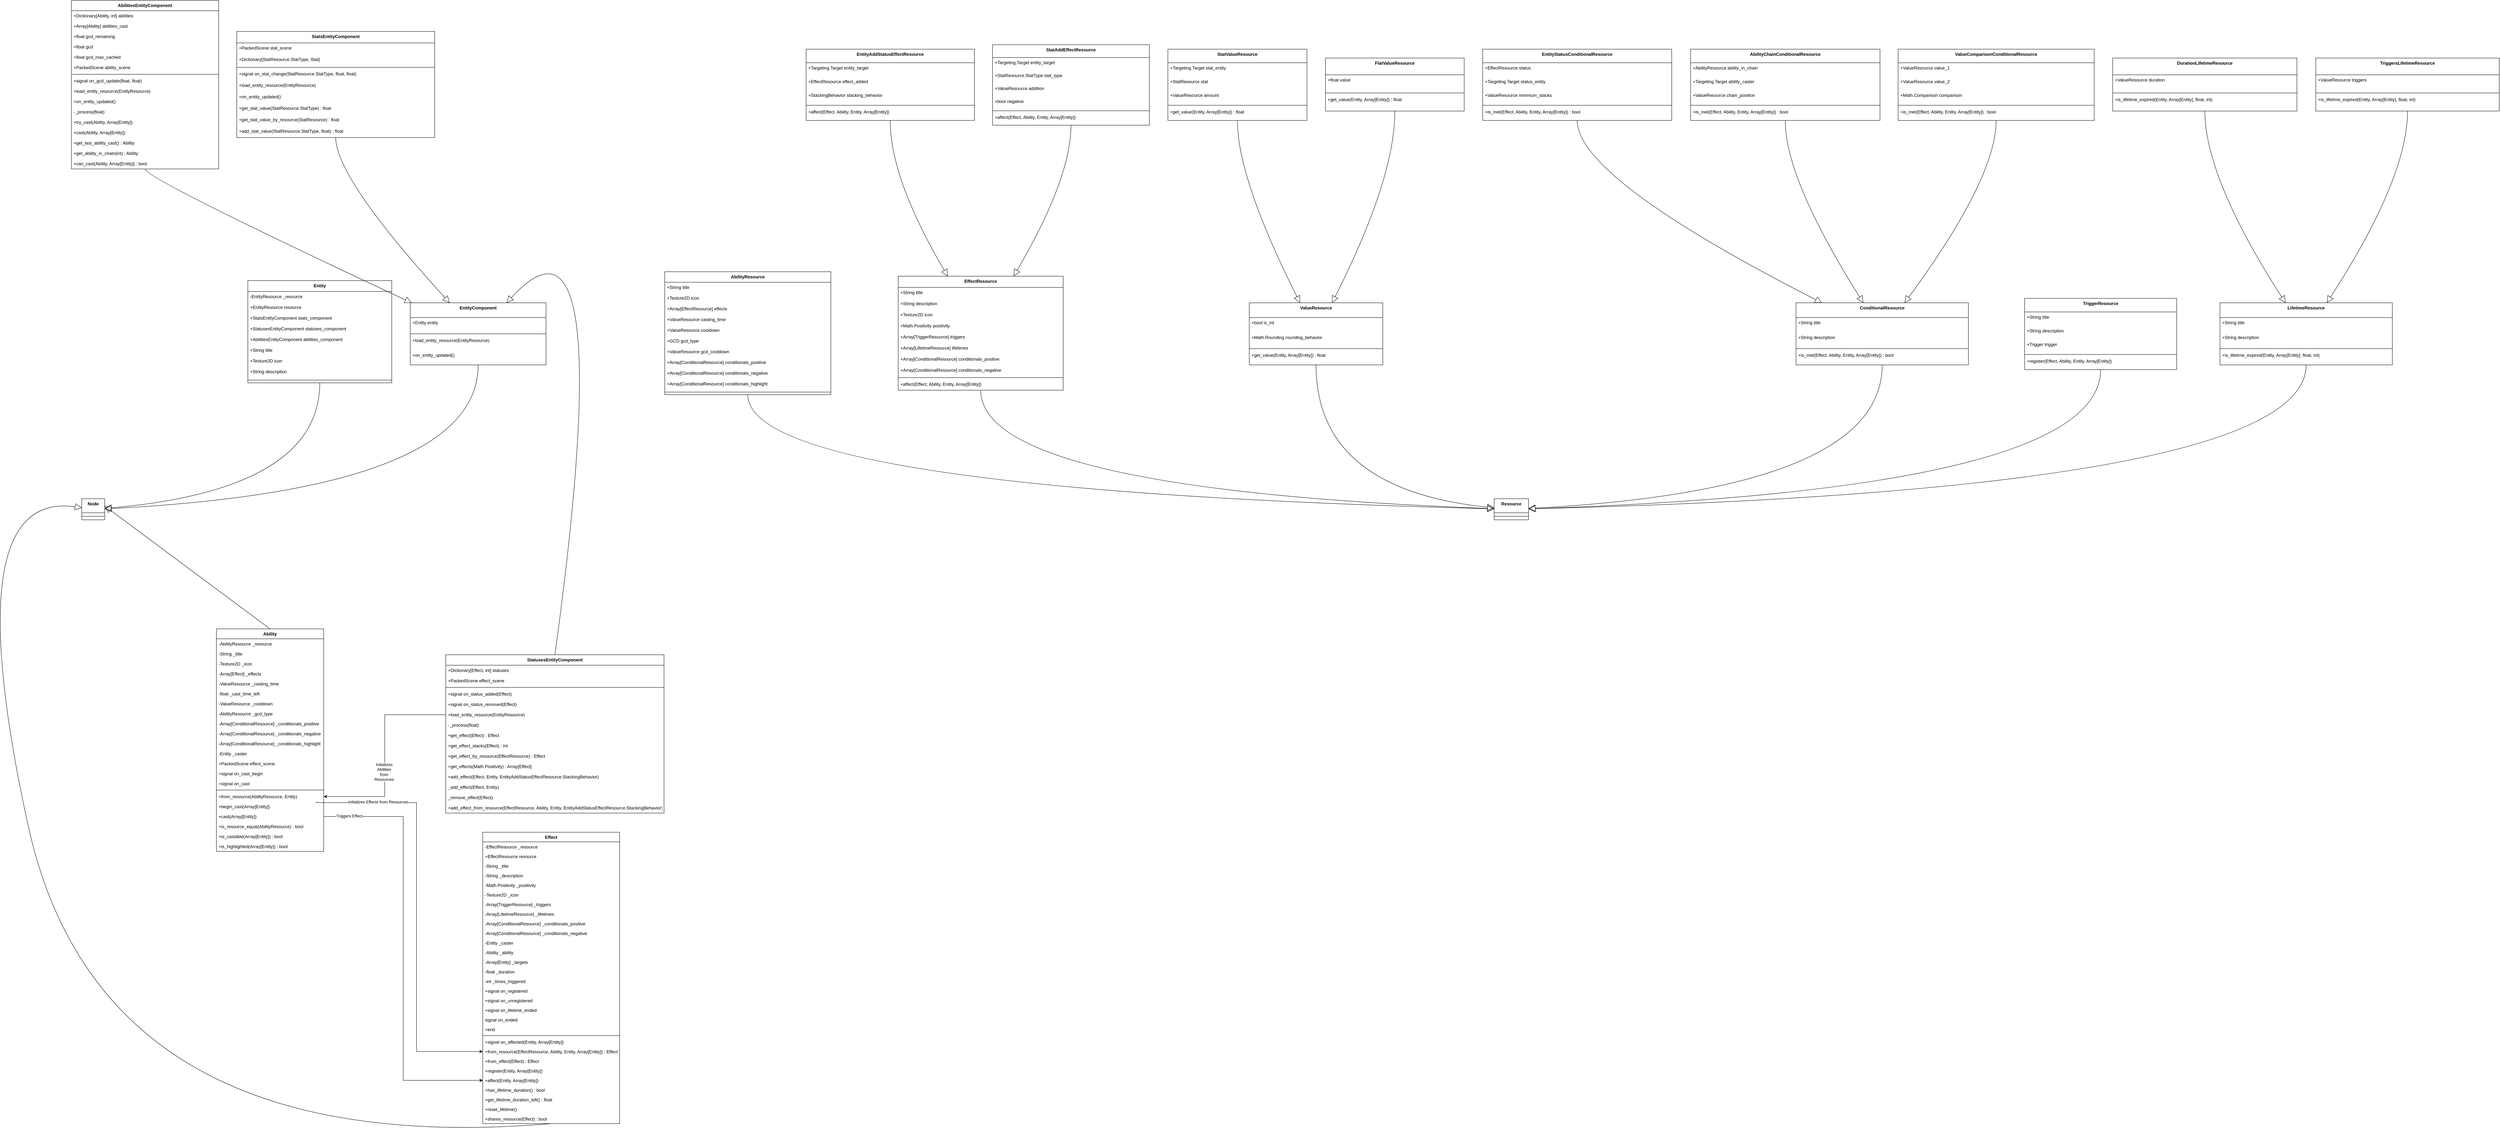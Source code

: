 <mxfile version="26.1.1">
  <diagram name="Page-1" id="dFsRbgP1f3MVb2zuuOMK">
    <mxGraphModel dx="1336" dy="1152" grid="0" gridSize="10" guides="1" tooltips="1" connect="1" arrows="1" fold="1" page="0" pageScale="1" pageWidth="850" pageHeight="1100" math="0" shadow="0">
      <root>
        <mxCell id="0" />
        <mxCell id="1" parent="0" />
        <mxCell id="kN3-0QKOHRmcHd0saLkE-1" value="Effect" style="swimlane;fontStyle=1;align=center;verticalAlign=top;childLayout=stackLayout;horizontal=1;startSize=26.133;horizontalStack=0;resizeParent=1;resizeParentMax=0;resizeLast=0;collapsible=0;marginBottom=0;" vertex="1" parent="1">
          <mxGeometry x="1720" y="2270" width="370" height="788.133" as="geometry" />
        </mxCell>
        <mxCell id="kN3-0QKOHRmcHd0saLkE-2" value="-EffectResource _resource" style="text;strokeColor=none;fillColor=none;align=left;verticalAlign=top;spacingLeft=4;spacingRight=4;overflow=hidden;rotatable=0;points=[[0,0.5],[1,0.5]];portConstraint=eastwest;" vertex="1" parent="kN3-0QKOHRmcHd0saLkE-1">
          <mxGeometry y="26.133" width="370" height="26" as="geometry" />
        </mxCell>
        <mxCell id="kN3-0QKOHRmcHd0saLkE-3" value="+EffectResource resource" style="text;strokeColor=none;fillColor=none;align=left;verticalAlign=top;spacingLeft=4;spacingRight=4;overflow=hidden;rotatable=0;points=[[0,0.5],[1,0.5]];portConstraint=eastwest;" vertex="1" parent="kN3-0QKOHRmcHd0saLkE-1">
          <mxGeometry y="52.133" width="370" height="26" as="geometry" />
        </mxCell>
        <mxCell id="kN3-0QKOHRmcHd0saLkE-4" value="-String _title" style="text;strokeColor=none;fillColor=none;align=left;verticalAlign=top;spacingLeft=4;spacingRight=4;overflow=hidden;rotatable=0;points=[[0,0.5],[1,0.5]];portConstraint=eastwest;" vertex="1" parent="kN3-0QKOHRmcHd0saLkE-1">
          <mxGeometry y="78.133" width="370" height="26" as="geometry" />
        </mxCell>
        <mxCell id="kN3-0QKOHRmcHd0saLkE-5" value="-String _description" style="text;strokeColor=none;fillColor=none;align=left;verticalAlign=top;spacingLeft=4;spacingRight=4;overflow=hidden;rotatable=0;points=[[0,0.5],[1,0.5]];portConstraint=eastwest;" vertex="1" parent="kN3-0QKOHRmcHd0saLkE-1">
          <mxGeometry y="104.133" width="370" height="26" as="geometry" />
        </mxCell>
        <mxCell id="kN3-0QKOHRmcHd0saLkE-6" value="-Math.Positivity _positivity" style="text;strokeColor=none;fillColor=none;align=left;verticalAlign=top;spacingLeft=4;spacingRight=4;overflow=hidden;rotatable=0;points=[[0,0.5],[1,0.5]];portConstraint=eastwest;" vertex="1" parent="kN3-0QKOHRmcHd0saLkE-1">
          <mxGeometry y="130.133" width="370" height="26" as="geometry" />
        </mxCell>
        <mxCell id="kN3-0QKOHRmcHd0saLkE-7" value="-Texture2D _icon" style="text;strokeColor=none;fillColor=none;align=left;verticalAlign=top;spacingLeft=4;spacingRight=4;overflow=hidden;rotatable=0;points=[[0,0.5],[1,0.5]];portConstraint=eastwest;" vertex="1" parent="kN3-0QKOHRmcHd0saLkE-1">
          <mxGeometry y="156.133" width="370" height="26" as="geometry" />
        </mxCell>
        <mxCell id="kN3-0QKOHRmcHd0saLkE-8" value="-Array[TriggerResource] _triggers" style="text;strokeColor=none;fillColor=none;align=left;verticalAlign=top;spacingLeft=4;spacingRight=4;overflow=hidden;rotatable=0;points=[[0,0.5],[1,0.5]];portConstraint=eastwest;" vertex="1" parent="kN3-0QKOHRmcHd0saLkE-1">
          <mxGeometry y="182.133" width="370" height="26" as="geometry" />
        </mxCell>
        <mxCell id="kN3-0QKOHRmcHd0saLkE-9" value="-Array[LifetimeResource] _lifetimes" style="text;strokeColor=none;fillColor=none;align=left;verticalAlign=top;spacingLeft=4;spacingRight=4;overflow=hidden;rotatable=0;points=[[0,0.5],[1,0.5]];portConstraint=eastwest;" vertex="1" parent="kN3-0QKOHRmcHd0saLkE-1">
          <mxGeometry y="208.133" width="370" height="26" as="geometry" />
        </mxCell>
        <mxCell id="kN3-0QKOHRmcHd0saLkE-10" value="-Array[ConditionalResource] _conditionals_positive" style="text;strokeColor=none;fillColor=none;align=left;verticalAlign=top;spacingLeft=4;spacingRight=4;overflow=hidden;rotatable=0;points=[[0,0.5],[1,0.5]];portConstraint=eastwest;" vertex="1" parent="kN3-0QKOHRmcHd0saLkE-1">
          <mxGeometry y="234.133" width="370" height="26" as="geometry" />
        </mxCell>
        <mxCell id="kN3-0QKOHRmcHd0saLkE-11" value="-Array[ConditionalResource] _conditionals_negative" style="text;strokeColor=none;fillColor=none;align=left;verticalAlign=top;spacingLeft=4;spacingRight=4;overflow=hidden;rotatable=0;points=[[0,0.5],[1,0.5]];portConstraint=eastwest;" vertex="1" parent="kN3-0QKOHRmcHd0saLkE-1">
          <mxGeometry y="260.133" width="370" height="26" as="geometry" />
        </mxCell>
        <mxCell id="kN3-0QKOHRmcHd0saLkE-12" value="-Entity _caster" style="text;strokeColor=none;fillColor=none;align=left;verticalAlign=top;spacingLeft=4;spacingRight=4;overflow=hidden;rotatable=0;points=[[0,0.5],[1,0.5]];portConstraint=eastwest;" vertex="1" parent="kN3-0QKOHRmcHd0saLkE-1">
          <mxGeometry y="286.133" width="370" height="26" as="geometry" />
        </mxCell>
        <mxCell id="kN3-0QKOHRmcHd0saLkE-13" value="-Ability _ability" style="text;strokeColor=none;fillColor=none;align=left;verticalAlign=top;spacingLeft=4;spacingRight=4;overflow=hidden;rotatable=0;points=[[0,0.5],[1,0.5]];portConstraint=eastwest;" vertex="1" parent="kN3-0QKOHRmcHd0saLkE-1">
          <mxGeometry y="312.133" width="370" height="26" as="geometry" />
        </mxCell>
        <mxCell id="kN3-0QKOHRmcHd0saLkE-14" value="-Array[Entity] _targets" style="text;strokeColor=none;fillColor=none;align=left;verticalAlign=top;spacingLeft=4;spacingRight=4;overflow=hidden;rotatable=0;points=[[0,0.5],[1,0.5]];portConstraint=eastwest;" vertex="1" parent="kN3-0QKOHRmcHd0saLkE-1">
          <mxGeometry y="338.133" width="370" height="26" as="geometry" />
        </mxCell>
        <mxCell id="kN3-0QKOHRmcHd0saLkE-15" value="-float _duration" style="text;strokeColor=none;fillColor=none;align=left;verticalAlign=top;spacingLeft=4;spacingRight=4;overflow=hidden;rotatable=0;points=[[0,0.5],[1,0.5]];portConstraint=eastwest;" vertex="1" parent="kN3-0QKOHRmcHd0saLkE-1">
          <mxGeometry y="364.133" width="370" height="26" as="geometry" />
        </mxCell>
        <mxCell id="kN3-0QKOHRmcHd0saLkE-16" value="-int _times_triggered" style="text;strokeColor=none;fillColor=none;align=left;verticalAlign=top;spacingLeft=4;spacingRight=4;overflow=hidden;rotatable=0;points=[[0,0.5],[1,0.5]];portConstraint=eastwest;" vertex="1" parent="kN3-0QKOHRmcHd0saLkE-1">
          <mxGeometry y="390.133" width="370" height="26" as="geometry" />
        </mxCell>
        <mxCell id="kN3-0QKOHRmcHd0saLkE-17" value="+signal on_registered" style="text;strokeColor=none;fillColor=none;align=left;verticalAlign=top;spacingLeft=4;spacingRight=4;overflow=hidden;rotatable=0;points=[[0,0.5],[1,0.5]];portConstraint=eastwest;" vertex="1" parent="kN3-0QKOHRmcHd0saLkE-1">
          <mxGeometry y="416.133" width="370" height="26" as="geometry" />
        </mxCell>
        <mxCell id="kN3-0QKOHRmcHd0saLkE-18" value="+signal on_unregistered" style="text;strokeColor=none;fillColor=none;align=left;verticalAlign=top;spacingLeft=4;spacingRight=4;overflow=hidden;rotatable=0;points=[[0,0.5],[1,0.5]];portConstraint=eastwest;" vertex="1" parent="kN3-0QKOHRmcHd0saLkE-1">
          <mxGeometry y="442.133" width="370" height="26" as="geometry" />
        </mxCell>
        <mxCell id="kN3-0QKOHRmcHd0saLkE-19" value="+signal on_lifetime_ended" style="text;strokeColor=none;fillColor=none;align=left;verticalAlign=top;spacingLeft=4;spacingRight=4;overflow=hidden;rotatable=0;points=[[0,0.5],[1,0.5]];portConstraint=eastwest;" vertex="1" parent="kN3-0QKOHRmcHd0saLkE-1">
          <mxGeometry y="468.133" width="370" height="26" as="geometry" />
        </mxCell>
        <mxCell id="kN3-0QKOHRmcHd0saLkE-20" value="signal on_ended" style="text;strokeColor=none;fillColor=none;align=left;verticalAlign=top;spacingLeft=4;spacingRight=4;overflow=hidden;rotatable=0;points=[[0,0.5],[1,0.5]];portConstraint=eastwest;" vertex="1" parent="kN3-0QKOHRmcHd0saLkE-1">
          <mxGeometry y="494.133" width="370" height="26" as="geometry" />
        </mxCell>
        <mxCell id="kN3-0QKOHRmcHd0saLkE-21" value="+end" style="text;strokeColor=none;fillColor=none;align=left;verticalAlign=top;spacingLeft=4;spacingRight=4;overflow=hidden;rotatable=0;points=[[0,0.5],[1,0.5]];portConstraint=eastwest;" vertex="1" parent="kN3-0QKOHRmcHd0saLkE-1">
          <mxGeometry y="520.133" width="370" height="26" as="geometry" />
        </mxCell>
        <mxCell id="kN3-0QKOHRmcHd0saLkE-22" style="line;strokeWidth=1;fillColor=none;align=left;verticalAlign=middle;spacingTop=-1;spacingLeft=3;spacingRight=3;rotatable=0;labelPosition=right;points=[];portConstraint=eastwest;strokeColor=inherit;" vertex="1" parent="kN3-0QKOHRmcHd0saLkE-1">
          <mxGeometry y="546.133" width="370" height="8" as="geometry" />
        </mxCell>
        <mxCell id="kN3-0QKOHRmcHd0saLkE-23" value="+signal on_affected(Entity, Array[Entity])" style="text;strokeColor=none;fillColor=none;align=left;verticalAlign=top;spacingLeft=4;spacingRight=4;overflow=hidden;rotatable=0;points=[[0,0.5],[1,0.5]];portConstraint=eastwest;" vertex="1" parent="kN3-0QKOHRmcHd0saLkE-1">
          <mxGeometry y="554.133" width="370" height="26" as="geometry" />
        </mxCell>
        <mxCell id="kN3-0QKOHRmcHd0saLkE-24" value="+from_resource(EffectResource, Ability, Entity, Array[Entity]) : Effect" style="text;strokeColor=none;fillColor=none;align=left;verticalAlign=top;spacingLeft=4;spacingRight=4;overflow=hidden;rotatable=0;points=[[0,0.5],[1,0.5]];portConstraint=eastwest;" vertex="1" parent="kN3-0QKOHRmcHd0saLkE-1">
          <mxGeometry y="580.133" width="370" height="26" as="geometry" />
        </mxCell>
        <mxCell id="kN3-0QKOHRmcHd0saLkE-25" value="+from_effect(Effect) : Effect" style="text;strokeColor=none;fillColor=none;align=left;verticalAlign=top;spacingLeft=4;spacingRight=4;overflow=hidden;rotatable=0;points=[[0,0.5],[1,0.5]];portConstraint=eastwest;" vertex="1" parent="kN3-0QKOHRmcHd0saLkE-1">
          <mxGeometry y="606.133" width="370" height="26" as="geometry" />
        </mxCell>
        <mxCell id="kN3-0QKOHRmcHd0saLkE-26" value="+register(Entity, Array[Entity])" style="text;strokeColor=none;fillColor=none;align=left;verticalAlign=top;spacingLeft=4;spacingRight=4;overflow=hidden;rotatable=0;points=[[0,0.5],[1,0.5]];portConstraint=eastwest;" vertex="1" parent="kN3-0QKOHRmcHd0saLkE-1">
          <mxGeometry y="632.133" width="370" height="26" as="geometry" />
        </mxCell>
        <mxCell id="kN3-0QKOHRmcHd0saLkE-27" value="+affect(Entity, Array[Entity])" style="text;strokeColor=none;fillColor=none;align=left;verticalAlign=top;spacingLeft=4;spacingRight=4;overflow=hidden;rotatable=0;points=[[0,0.5],[1,0.5]];portConstraint=eastwest;" vertex="1" parent="kN3-0QKOHRmcHd0saLkE-1">
          <mxGeometry y="658.133" width="370" height="26" as="geometry" />
        </mxCell>
        <mxCell id="kN3-0QKOHRmcHd0saLkE-28" value="+has_lifetime_duration() : bool" style="text;strokeColor=none;fillColor=none;align=left;verticalAlign=top;spacingLeft=4;spacingRight=4;overflow=hidden;rotatable=0;points=[[0,0.5],[1,0.5]];portConstraint=eastwest;" vertex="1" parent="kN3-0QKOHRmcHd0saLkE-1">
          <mxGeometry y="684.133" width="370" height="26" as="geometry" />
        </mxCell>
        <mxCell id="kN3-0QKOHRmcHd0saLkE-29" value="+get_lifetime_duration_left() : float" style="text;strokeColor=none;fillColor=none;align=left;verticalAlign=top;spacingLeft=4;spacingRight=4;overflow=hidden;rotatable=0;points=[[0,0.5],[1,0.5]];portConstraint=eastwest;" vertex="1" parent="kN3-0QKOHRmcHd0saLkE-1">
          <mxGeometry y="710.133" width="370" height="26" as="geometry" />
        </mxCell>
        <mxCell id="kN3-0QKOHRmcHd0saLkE-30" value="+reset_lifetime()" style="text;strokeColor=none;fillColor=none;align=left;verticalAlign=top;spacingLeft=4;spacingRight=4;overflow=hidden;rotatable=0;points=[[0,0.5],[1,0.5]];portConstraint=eastwest;" vertex="1" parent="kN3-0QKOHRmcHd0saLkE-1">
          <mxGeometry y="736.133" width="370" height="26" as="geometry" />
        </mxCell>
        <mxCell id="kN3-0QKOHRmcHd0saLkE-31" value="+shares_resource(Effect) : bool" style="text;strokeColor=none;fillColor=none;align=left;verticalAlign=top;spacingLeft=4;spacingRight=4;overflow=hidden;rotatable=0;points=[[0,0.5],[1,0.5]];portConstraint=eastwest;" vertex="1" parent="kN3-0QKOHRmcHd0saLkE-1">
          <mxGeometry y="762.133" width="370" height="26" as="geometry" />
        </mxCell>
        <mxCell id="kN3-0QKOHRmcHd0saLkE-32" value="Node" style="swimlane;fontStyle=1;align=center;verticalAlign=top;childLayout=stackLayout;horizontal=1;startSize=38;horizontalStack=0;resizeParent=1;resizeParentMax=0;resizeLast=0;collapsible=0;marginBottom=0;" vertex="1" parent="1">
          <mxGeometry x="636" y="1368" width="62" height="57" as="geometry" />
        </mxCell>
        <mxCell id="kN3-0QKOHRmcHd0saLkE-33" style="line;strokeWidth=1;fillColor=none;align=left;verticalAlign=middle;spacingTop=-1;spacingLeft=3;spacingRight=3;rotatable=0;labelPosition=right;points=[];portConstraint=eastwest;strokeColor=inherit;" vertex="1" parent="kN3-0QKOHRmcHd0saLkE-32">
          <mxGeometry y="38" width="62" height="19" as="geometry" />
        </mxCell>
        <mxCell id="kN3-0QKOHRmcHd0saLkE-34" value="Ability" style="swimlane;fontStyle=1;align=center;verticalAlign=top;childLayout=stackLayout;horizontal=1;startSize=26.909;horizontalStack=0;resizeParent=1;resizeParentMax=0;resizeLast=0;collapsible=0;marginBottom=0;" vertex="1" parent="1">
          <mxGeometry x="1000" y="1720" width="290" height="601.909" as="geometry" />
        </mxCell>
        <mxCell id="kN3-0QKOHRmcHd0saLkE-35" value="-AbilityResource _resource" style="text;strokeColor=none;fillColor=none;align=left;verticalAlign=top;spacingLeft=4;spacingRight=4;overflow=hidden;rotatable=0;points=[[0,0.5],[1,0.5]];portConstraint=eastwest;" vertex="1" parent="kN3-0QKOHRmcHd0saLkE-34">
          <mxGeometry y="26.909" width="290" height="27" as="geometry" />
        </mxCell>
        <mxCell id="kN3-0QKOHRmcHd0saLkE-36" value="-String _title" style="text;strokeColor=none;fillColor=none;align=left;verticalAlign=top;spacingLeft=4;spacingRight=4;overflow=hidden;rotatable=0;points=[[0,0.5],[1,0.5]];portConstraint=eastwest;" vertex="1" parent="kN3-0QKOHRmcHd0saLkE-34">
          <mxGeometry y="53.909" width="290" height="27" as="geometry" />
        </mxCell>
        <mxCell id="kN3-0QKOHRmcHd0saLkE-37" value="-Texture2D _icon" style="text;strokeColor=none;fillColor=none;align=left;verticalAlign=top;spacingLeft=4;spacingRight=4;overflow=hidden;rotatable=0;points=[[0,0.5],[1,0.5]];portConstraint=eastwest;" vertex="1" parent="kN3-0QKOHRmcHd0saLkE-34">
          <mxGeometry y="80.909" width="290" height="27" as="geometry" />
        </mxCell>
        <mxCell id="kN3-0QKOHRmcHd0saLkE-38" value="-Array[Effect] _effects" style="text;strokeColor=none;fillColor=none;align=left;verticalAlign=top;spacingLeft=4;spacingRight=4;overflow=hidden;rotatable=0;points=[[0,0.5],[1,0.5]];portConstraint=eastwest;" vertex="1" parent="kN3-0QKOHRmcHd0saLkE-34">
          <mxGeometry y="107.909" width="290" height="27" as="geometry" />
        </mxCell>
        <mxCell id="kN3-0QKOHRmcHd0saLkE-39" value="-ValueResource _casting_time" style="text;strokeColor=none;fillColor=none;align=left;verticalAlign=top;spacingLeft=4;spacingRight=4;overflow=hidden;rotatable=0;points=[[0,0.5],[1,0.5]];portConstraint=eastwest;" vertex="1" parent="kN3-0QKOHRmcHd0saLkE-34">
          <mxGeometry y="134.909" width="290" height="27" as="geometry" />
        </mxCell>
        <mxCell id="kN3-0QKOHRmcHd0saLkE-40" value="-float _cast_time_left" style="text;strokeColor=none;fillColor=none;align=left;verticalAlign=top;spacingLeft=4;spacingRight=4;overflow=hidden;rotatable=0;points=[[0,0.5],[1,0.5]];portConstraint=eastwest;" vertex="1" parent="kN3-0QKOHRmcHd0saLkE-34">
          <mxGeometry y="161.909" width="290" height="27" as="geometry" />
        </mxCell>
        <mxCell id="kN3-0QKOHRmcHd0saLkE-41" value="-ValueResource _cooldown" style="text;strokeColor=none;fillColor=none;align=left;verticalAlign=top;spacingLeft=4;spacingRight=4;overflow=hidden;rotatable=0;points=[[0,0.5],[1,0.5]];portConstraint=eastwest;" vertex="1" parent="kN3-0QKOHRmcHd0saLkE-34">
          <mxGeometry y="188.909" width="290" height="27" as="geometry" />
        </mxCell>
        <mxCell id="kN3-0QKOHRmcHd0saLkE-42" value="-AbilityResource _gcd_type" style="text;strokeColor=none;fillColor=none;align=left;verticalAlign=top;spacingLeft=4;spacingRight=4;overflow=hidden;rotatable=0;points=[[0,0.5],[1,0.5]];portConstraint=eastwest;" vertex="1" parent="kN3-0QKOHRmcHd0saLkE-34">
          <mxGeometry y="215.909" width="290" height="27" as="geometry" />
        </mxCell>
        <mxCell id="kN3-0QKOHRmcHd0saLkE-43" value="-Array[ConditionalResource] _conditionals_positive" style="text;strokeColor=none;fillColor=none;align=left;verticalAlign=top;spacingLeft=4;spacingRight=4;overflow=hidden;rotatable=0;points=[[0,0.5],[1,0.5]];portConstraint=eastwest;" vertex="1" parent="kN3-0QKOHRmcHd0saLkE-34">
          <mxGeometry y="242.909" width="290" height="27" as="geometry" />
        </mxCell>
        <mxCell id="kN3-0QKOHRmcHd0saLkE-44" value="-Array[ConditionalResource] _conditionals_negative" style="text;strokeColor=none;fillColor=none;align=left;verticalAlign=top;spacingLeft=4;spacingRight=4;overflow=hidden;rotatable=0;points=[[0,0.5],[1,0.5]];portConstraint=eastwest;" vertex="1" parent="kN3-0QKOHRmcHd0saLkE-34">
          <mxGeometry y="269.909" width="290" height="27" as="geometry" />
        </mxCell>
        <mxCell id="kN3-0QKOHRmcHd0saLkE-45" value="-Array[ConditionalResource] _conditionals_highlight" style="text;strokeColor=none;fillColor=none;align=left;verticalAlign=top;spacingLeft=4;spacingRight=4;overflow=hidden;rotatable=0;points=[[0,0.5],[1,0.5]];portConstraint=eastwest;" vertex="1" parent="kN3-0QKOHRmcHd0saLkE-34">
          <mxGeometry y="296.909" width="290" height="27" as="geometry" />
        </mxCell>
        <mxCell id="kN3-0QKOHRmcHd0saLkE-46" value="-Entity _caster" style="text;strokeColor=none;fillColor=none;align=left;verticalAlign=top;spacingLeft=4;spacingRight=4;overflow=hidden;rotatable=0;points=[[0,0.5],[1,0.5]];portConstraint=eastwest;" vertex="1" parent="kN3-0QKOHRmcHd0saLkE-34">
          <mxGeometry y="323.909" width="290" height="27" as="geometry" />
        </mxCell>
        <mxCell id="kN3-0QKOHRmcHd0saLkE-47" value="+PackedScene effect_scene" style="text;strokeColor=none;fillColor=none;align=left;verticalAlign=top;spacingLeft=4;spacingRight=4;overflow=hidden;rotatable=0;points=[[0,0.5],[1,0.5]];portConstraint=eastwest;" vertex="1" parent="kN3-0QKOHRmcHd0saLkE-34">
          <mxGeometry y="350.909" width="290" height="27" as="geometry" />
        </mxCell>
        <mxCell id="kN3-0QKOHRmcHd0saLkE-48" value="+signal on_cast_begin" style="text;strokeColor=none;fillColor=none;align=left;verticalAlign=top;spacingLeft=4;spacingRight=4;overflow=hidden;rotatable=0;points=[[0,0.5],[1,0.5]];portConstraint=eastwest;" vertex="1" parent="kN3-0QKOHRmcHd0saLkE-34">
          <mxGeometry y="377.909" width="290" height="27" as="geometry" />
        </mxCell>
        <mxCell id="kN3-0QKOHRmcHd0saLkE-49" value="+signal on_cast" style="text;strokeColor=none;fillColor=none;align=left;verticalAlign=top;spacingLeft=4;spacingRight=4;overflow=hidden;rotatable=0;points=[[0,0.5],[1,0.5]];portConstraint=eastwest;" vertex="1" parent="kN3-0QKOHRmcHd0saLkE-34">
          <mxGeometry y="404.909" width="290" height="27" as="geometry" />
        </mxCell>
        <mxCell id="kN3-0QKOHRmcHd0saLkE-50" style="line;strokeWidth=1;fillColor=none;align=left;verticalAlign=middle;spacingTop=-1;spacingLeft=3;spacingRight=3;rotatable=0;labelPosition=right;points=[];portConstraint=eastwest;strokeColor=inherit;" vertex="1" parent="kN3-0QKOHRmcHd0saLkE-34">
          <mxGeometry y="431.909" width="290" height="8" as="geometry" />
        </mxCell>
        <mxCell id="kN3-0QKOHRmcHd0saLkE-51" value="+from_resource(AbilityResource, Entity)" style="text;strokeColor=none;fillColor=none;align=left;verticalAlign=top;spacingLeft=4;spacingRight=4;overflow=hidden;rotatable=0;points=[[0,0.5],[1,0.5]];portConstraint=eastwest;" vertex="1" parent="kN3-0QKOHRmcHd0saLkE-34">
          <mxGeometry y="439.909" width="290" height="27" as="geometry" />
        </mxCell>
        <mxCell id="kN3-0QKOHRmcHd0saLkE-52" value="+begin_cast(Array[Entity])" style="text;strokeColor=none;fillColor=none;align=left;verticalAlign=top;spacingLeft=4;spacingRight=4;overflow=hidden;rotatable=0;points=[[0,0.5],[1,0.5]];portConstraint=eastwest;" vertex="1" parent="kN3-0QKOHRmcHd0saLkE-34">
          <mxGeometry y="466.909" width="290" height="27" as="geometry" />
        </mxCell>
        <mxCell id="kN3-0QKOHRmcHd0saLkE-53" value="+cast(Array[Entity])" style="text;strokeColor=none;fillColor=none;align=left;verticalAlign=top;spacingLeft=4;spacingRight=4;overflow=hidden;rotatable=0;points=[[0,0.5],[1,0.5]];portConstraint=eastwest;" vertex="1" parent="kN3-0QKOHRmcHd0saLkE-34">
          <mxGeometry y="493.909" width="290" height="27" as="geometry" />
        </mxCell>
        <mxCell id="kN3-0QKOHRmcHd0saLkE-54" value="+is_resource_equal(AbilityResource) : bool" style="text;strokeColor=none;fillColor=none;align=left;verticalAlign=top;spacingLeft=4;spacingRight=4;overflow=hidden;rotatable=0;points=[[0,0.5],[1,0.5]];portConstraint=eastwest;" vertex="1" parent="kN3-0QKOHRmcHd0saLkE-34">
          <mxGeometry y="520.909" width="290" height="27" as="geometry" />
        </mxCell>
        <mxCell id="kN3-0QKOHRmcHd0saLkE-55" value="+is_castable(Array[Entity]) : bool" style="text;strokeColor=none;fillColor=none;align=left;verticalAlign=top;spacingLeft=4;spacingRight=4;overflow=hidden;rotatable=0;points=[[0,0.5],[1,0.5]];portConstraint=eastwest;" vertex="1" parent="kN3-0QKOHRmcHd0saLkE-34">
          <mxGeometry y="547.909" width="290" height="27" as="geometry" />
        </mxCell>
        <mxCell id="kN3-0QKOHRmcHd0saLkE-56" value="+is_highlighted(Array[Entity]) : bool" style="text;strokeColor=none;fillColor=none;align=left;verticalAlign=top;spacingLeft=4;spacingRight=4;overflow=hidden;rotatable=0;points=[[0,0.5],[1,0.5]];portConstraint=eastwest;" vertex="1" parent="kN3-0QKOHRmcHd0saLkE-34">
          <mxGeometry y="574.909" width="290" height="27" as="geometry" />
        </mxCell>
        <mxCell id="kN3-0QKOHRmcHd0saLkE-57" value="Entity" style="swimlane;fontStyle=1;align=center;verticalAlign=top;childLayout=stackLayout;horizontal=1;startSize=29.474;horizontalStack=0;resizeParent=1;resizeParentMax=0;resizeLast=0;collapsible=0;marginBottom=0;" vertex="1" parent="1">
          <mxGeometry x="1085" y="778" width="389" height="276.474" as="geometry" />
        </mxCell>
        <mxCell id="kN3-0QKOHRmcHd0saLkE-58" value="-EntityResource _resource" style="text;strokeColor=none;fillColor=none;align=left;verticalAlign=top;spacingLeft=4;spacingRight=4;overflow=hidden;rotatable=0;points=[[0,0.5],[1,0.5]];portConstraint=eastwest;" vertex="1" parent="kN3-0QKOHRmcHd0saLkE-57">
          <mxGeometry y="29.474" width="389" height="29" as="geometry" />
        </mxCell>
        <mxCell id="kN3-0QKOHRmcHd0saLkE-59" value="+EntityResource resource" style="text;strokeColor=none;fillColor=none;align=left;verticalAlign=top;spacingLeft=4;spacingRight=4;overflow=hidden;rotatable=0;points=[[0,0.5],[1,0.5]];portConstraint=eastwest;" vertex="1" parent="kN3-0QKOHRmcHd0saLkE-57">
          <mxGeometry y="58.474" width="389" height="29" as="geometry" />
        </mxCell>
        <mxCell id="kN3-0QKOHRmcHd0saLkE-60" value="+StatsEntityComponent stats_component" style="text;strokeColor=none;fillColor=none;align=left;verticalAlign=top;spacingLeft=4;spacingRight=4;overflow=hidden;rotatable=0;points=[[0,0.5],[1,0.5]];portConstraint=eastwest;" vertex="1" parent="kN3-0QKOHRmcHd0saLkE-57">
          <mxGeometry y="87.474" width="389" height="29" as="geometry" />
        </mxCell>
        <mxCell id="kN3-0QKOHRmcHd0saLkE-61" value="+StatusesEntityComponent statuses_component" style="text;strokeColor=none;fillColor=none;align=left;verticalAlign=top;spacingLeft=4;spacingRight=4;overflow=hidden;rotatable=0;points=[[0,0.5],[1,0.5]];portConstraint=eastwest;" vertex="1" parent="kN3-0QKOHRmcHd0saLkE-57">
          <mxGeometry y="116.474" width="389" height="29" as="geometry" />
        </mxCell>
        <mxCell id="kN3-0QKOHRmcHd0saLkE-62" value="+AbilitiesEntityComponent abilities_component" style="text;strokeColor=none;fillColor=none;align=left;verticalAlign=top;spacingLeft=4;spacingRight=4;overflow=hidden;rotatable=0;points=[[0,0.5],[1,0.5]];portConstraint=eastwest;" vertex="1" parent="kN3-0QKOHRmcHd0saLkE-57">
          <mxGeometry y="145.474" width="389" height="29" as="geometry" />
        </mxCell>
        <mxCell id="kN3-0QKOHRmcHd0saLkE-63" value="+String title" style="text;strokeColor=none;fillColor=none;align=left;verticalAlign=top;spacingLeft=4;spacingRight=4;overflow=hidden;rotatable=0;points=[[0,0.5],[1,0.5]];portConstraint=eastwest;" vertex="1" parent="kN3-0QKOHRmcHd0saLkE-57">
          <mxGeometry y="174.474" width="389" height="29" as="geometry" />
        </mxCell>
        <mxCell id="kN3-0QKOHRmcHd0saLkE-64" value="+Texture2D icon" style="text;strokeColor=none;fillColor=none;align=left;verticalAlign=top;spacingLeft=4;spacingRight=4;overflow=hidden;rotatable=0;points=[[0,0.5],[1,0.5]];portConstraint=eastwest;" vertex="1" parent="kN3-0QKOHRmcHd0saLkE-57">
          <mxGeometry y="203.474" width="389" height="29" as="geometry" />
        </mxCell>
        <mxCell id="kN3-0QKOHRmcHd0saLkE-65" value="+String description" style="text;strokeColor=none;fillColor=none;align=left;verticalAlign=top;spacingLeft=4;spacingRight=4;overflow=hidden;rotatable=0;points=[[0,0.5],[1,0.5]];portConstraint=eastwest;" vertex="1" parent="kN3-0QKOHRmcHd0saLkE-57">
          <mxGeometry y="232.474" width="389" height="29" as="geometry" />
        </mxCell>
        <mxCell id="kN3-0QKOHRmcHd0saLkE-66" style="line;strokeWidth=1;fillColor=none;align=left;verticalAlign=middle;spacingTop=-1;spacingLeft=3;spacingRight=3;rotatable=0;labelPosition=right;points=[];portConstraint=eastwest;strokeColor=inherit;" vertex="1" parent="kN3-0QKOHRmcHd0saLkE-57">
          <mxGeometry y="261.474" width="389" height="15" as="geometry" />
        </mxCell>
        <mxCell id="kN3-0QKOHRmcHd0saLkE-67" value="EntityComponent" style="swimlane;fontStyle=1;align=center;verticalAlign=top;childLayout=stackLayout;horizontal=1;startSize=40;horizontalStack=0;resizeParent=1;resizeParentMax=0;resizeLast=0;collapsible=0;marginBottom=0;" vertex="1" parent="1">
          <mxGeometry x="1524" y="838" width="367" height="168" as="geometry" />
        </mxCell>
        <mxCell id="kN3-0QKOHRmcHd0saLkE-68" value="+Entity entity" style="text;strokeColor=none;fillColor=none;align=left;verticalAlign=top;spacingLeft=4;spacingRight=4;overflow=hidden;rotatable=0;points=[[0,0.5],[1,0.5]];portConstraint=eastwest;" vertex="1" parent="kN3-0QKOHRmcHd0saLkE-67">
          <mxGeometry y="40" width="367" height="40" as="geometry" />
        </mxCell>
        <mxCell id="kN3-0QKOHRmcHd0saLkE-69" style="line;strokeWidth=1;fillColor=none;align=left;verticalAlign=middle;spacingTop=-1;spacingLeft=3;spacingRight=3;rotatable=0;labelPosition=right;points=[];portConstraint=eastwest;strokeColor=inherit;" vertex="1" parent="kN3-0QKOHRmcHd0saLkE-67">
          <mxGeometry y="80" width="367" height="8" as="geometry" />
        </mxCell>
        <mxCell id="kN3-0QKOHRmcHd0saLkE-70" value="+load_entity_resource(EntityResource)" style="text;strokeColor=none;fillColor=none;align=left;verticalAlign=top;spacingLeft=4;spacingRight=4;overflow=hidden;rotatable=0;points=[[0,0.5],[1,0.5]];portConstraint=eastwest;" vertex="1" parent="kN3-0QKOHRmcHd0saLkE-67">
          <mxGeometry y="88" width="367" height="40" as="geometry" />
        </mxCell>
        <mxCell id="kN3-0QKOHRmcHd0saLkE-71" value="+on_entity_updated()" style="text;strokeColor=none;fillColor=none;align=left;verticalAlign=top;spacingLeft=4;spacingRight=4;overflow=hidden;rotatable=0;points=[[0,0.5],[1,0.5]];portConstraint=eastwest;" vertex="1" parent="kN3-0QKOHRmcHd0saLkE-67">
          <mxGeometry y="128" width="367" height="40" as="geometry" />
        </mxCell>
        <mxCell id="kN3-0QKOHRmcHd0saLkE-72" value="AbilitiesEntityComponent" style="swimlane;fontStyle=1;align=center;verticalAlign=top;childLayout=stackLayout;horizontal=1;startSize=28;horizontalStack=0;resizeParent=1;resizeParentMax=0;resizeLast=0;collapsible=0;marginBottom=0;" vertex="1" parent="1">
          <mxGeometry x="608" y="20" width="398" height="456" as="geometry" />
        </mxCell>
        <mxCell id="kN3-0QKOHRmcHd0saLkE-73" value="+Dictionary[Ability, int] abilities" style="text;strokeColor=none;fillColor=none;align=left;verticalAlign=top;spacingLeft=4;spacingRight=4;overflow=hidden;rotatable=0;points=[[0,0.5],[1,0.5]];portConstraint=eastwest;" vertex="1" parent="kN3-0QKOHRmcHd0saLkE-72">
          <mxGeometry y="28" width="398" height="28" as="geometry" />
        </mxCell>
        <mxCell id="kN3-0QKOHRmcHd0saLkE-74" value="+Array[Ability] abilities_cast" style="text;strokeColor=none;fillColor=none;align=left;verticalAlign=top;spacingLeft=4;spacingRight=4;overflow=hidden;rotatable=0;points=[[0,0.5],[1,0.5]];portConstraint=eastwest;" vertex="1" parent="kN3-0QKOHRmcHd0saLkE-72">
          <mxGeometry y="56" width="398" height="28" as="geometry" />
        </mxCell>
        <mxCell id="kN3-0QKOHRmcHd0saLkE-75" value="+float gcd_remaining" style="text;strokeColor=none;fillColor=none;align=left;verticalAlign=top;spacingLeft=4;spacingRight=4;overflow=hidden;rotatable=0;points=[[0,0.5],[1,0.5]];portConstraint=eastwest;" vertex="1" parent="kN3-0QKOHRmcHd0saLkE-72">
          <mxGeometry y="84" width="398" height="28" as="geometry" />
        </mxCell>
        <mxCell id="kN3-0QKOHRmcHd0saLkE-76" value="+float gcd" style="text;strokeColor=none;fillColor=none;align=left;verticalAlign=top;spacingLeft=4;spacingRight=4;overflow=hidden;rotatable=0;points=[[0,0.5],[1,0.5]];portConstraint=eastwest;" vertex="1" parent="kN3-0QKOHRmcHd0saLkE-72">
          <mxGeometry y="112" width="398" height="28" as="geometry" />
        </mxCell>
        <mxCell id="kN3-0QKOHRmcHd0saLkE-77" value="+float gcd_max_cached" style="text;strokeColor=none;fillColor=none;align=left;verticalAlign=top;spacingLeft=4;spacingRight=4;overflow=hidden;rotatable=0;points=[[0,0.5],[1,0.5]];portConstraint=eastwest;" vertex="1" parent="kN3-0QKOHRmcHd0saLkE-72">
          <mxGeometry y="140" width="398" height="28" as="geometry" />
        </mxCell>
        <mxCell id="kN3-0QKOHRmcHd0saLkE-78" value="+PackedScene ability_scene" style="text;strokeColor=none;fillColor=none;align=left;verticalAlign=top;spacingLeft=4;spacingRight=4;overflow=hidden;rotatable=0;points=[[0,0.5],[1,0.5]];portConstraint=eastwest;" vertex="1" parent="kN3-0QKOHRmcHd0saLkE-72">
          <mxGeometry y="168" width="398" height="28" as="geometry" />
        </mxCell>
        <mxCell id="kN3-0QKOHRmcHd0saLkE-79" style="line;strokeWidth=1;fillColor=none;align=left;verticalAlign=middle;spacingTop=-1;spacingLeft=3;spacingRight=3;rotatable=0;labelPosition=right;points=[];portConstraint=eastwest;strokeColor=inherit;" vertex="1" parent="kN3-0QKOHRmcHd0saLkE-72">
          <mxGeometry y="196" width="398" height="8" as="geometry" />
        </mxCell>
        <mxCell id="kN3-0QKOHRmcHd0saLkE-80" value="+signal on_gcd_update(float, float)" style="text;strokeColor=none;fillColor=none;align=left;verticalAlign=top;spacingLeft=4;spacingRight=4;overflow=hidden;rotatable=0;points=[[0,0.5],[1,0.5]];portConstraint=eastwest;" vertex="1" parent="kN3-0QKOHRmcHd0saLkE-72">
          <mxGeometry y="204" width="398" height="28" as="geometry" />
        </mxCell>
        <mxCell id="kN3-0QKOHRmcHd0saLkE-81" value="+load_entity_resource(EntityResource)" style="text;strokeColor=none;fillColor=none;align=left;verticalAlign=top;spacingLeft=4;spacingRight=4;overflow=hidden;rotatable=0;points=[[0,0.5],[1,0.5]];portConstraint=eastwest;" vertex="1" parent="kN3-0QKOHRmcHd0saLkE-72">
          <mxGeometry y="232" width="398" height="28" as="geometry" />
        </mxCell>
        <mxCell id="kN3-0QKOHRmcHd0saLkE-82" value="+on_entity_updated()" style="text;strokeColor=none;fillColor=none;align=left;verticalAlign=top;spacingLeft=4;spacingRight=4;overflow=hidden;rotatable=0;points=[[0,0.5],[1,0.5]];portConstraint=eastwest;" vertex="1" parent="kN3-0QKOHRmcHd0saLkE-72">
          <mxGeometry y="260" width="398" height="28" as="geometry" />
        </mxCell>
        <mxCell id="kN3-0QKOHRmcHd0saLkE-83" value="-_process(float)" style="text;strokeColor=none;fillColor=none;align=left;verticalAlign=top;spacingLeft=4;spacingRight=4;overflow=hidden;rotatable=0;points=[[0,0.5],[1,0.5]];portConstraint=eastwest;" vertex="1" parent="kN3-0QKOHRmcHd0saLkE-72">
          <mxGeometry y="288" width="398" height="28" as="geometry" />
        </mxCell>
        <mxCell id="kN3-0QKOHRmcHd0saLkE-84" value="+try_cast(Ability, Array[Entity])" style="text;strokeColor=none;fillColor=none;align=left;verticalAlign=top;spacingLeft=4;spacingRight=4;overflow=hidden;rotatable=0;points=[[0,0.5],[1,0.5]];portConstraint=eastwest;" vertex="1" parent="kN3-0QKOHRmcHd0saLkE-72">
          <mxGeometry y="316" width="398" height="28" as="geometry" />
        </mxCell>
        <mxCell id="kN3-0QKOHRmcHd0saLkE-85" value="+cast(Ability, Array[Entity])" style="text;strokeColor=none;fillColor=none;align=left;verticalAlign=top;spacingLeft=4;spacingRight=4;overflow=hidden;rotatable=0;points=[[0,0.5],[1,0.5]];portConstraint=eastwest;" vertex="1" parent="kN3-0QKOHRmcHd0saLkE-72">
          <mxGeometry y="344" width="398" height="28" as="geometry" />
        </mxCell>
        <mxCell id="kN3-0QKOHRmcHd0saLkE-86" value="+get_last_ability_cast() : Ability" style="text;strokeColor=none;fillColor=none;align=left;verticalAlign=top;spacingLeft=4;spacingRight=4;overflow=hidden;rotatable=0;points=[[0,0.5],[1,0.5]];portConstraint=eastwest;" vertex="1" parent="kN3-0QKOHRmcHd0saLkE-72">
          <mxGeometry y="372" width="398" height="28" as="geometry" />
        </mxCell>
        <mxCell id="kN3-0QKOHRmcHd0saLkE-87" value="+get_ability_in_chain(int) : Ability" style="text;strokeColor=none;fillColor=none;align=left;verticalAlign=top;spacingLeft=4;spacingRight=4;overflow=hidden;rotatable=0;points=[[0,0.5],[1,0.5]];portConstraint=eastwest;" vertex="1" parent="kN3-0QKOHRmcHd0saLkE-72">
          <mxGeometry y="400" width="398" height="28" as="geometry" />
        </mxCell>
        <mxCell id="kN3-0QKOHRmcHd0saLkE-88" value="+can_cast(Ability, Array[Entity]) : bool" style="text;strokeColor=none;fillColor=none;align=left;verticalAlign=top;spacingLeft=4;spacingRight=4;overflow=hidden;rotatable=0;points=[[0,0.5],[1,0.5]];portConstraint=eastwest;" vertex="1" parent="kN3-0QKOHRmcHd0saLkE-72">
          <mxGeometry y="428" width="398" height="28" as="geometry" />
        </mxCell>
        <mxCell id="kN3-0QKOHRmcHd0saLkE-89" value="StatsEntityComponent" style="swimlane;fontStyle=1;align=center;verticalAlign=top;childLayout=stackLayout;horizontal=1;startSize=31.111;horizontalStack=0;resizeParent=1;resizeParentMax=0;resizeLast=0;collapsible=0;marginBottom=0;" vertex="1" parent="1">
          <mxGeometry x="1055" y="104" width="535" height="287.111" as="geometry" />
        </mxCell>
        <mxCell id="kN3-0QKOHRmcHd0saLkE-90" value="+PackedScene stat_scene" style="text;strokeColor=none;fillColor=none;align=left;verticalAlign=top;spacingLeft=4;spacingRight=4;overflow=hidden;rotatable=0;points=[[0,0.5],[1,0.5]];portConstraint=eastwest;" vertex="1" parent="kN3-0QKOHRmcHd0saLkE-89">
          <mxGeometry y="31.111" width="535" height="31" as="geometry" />
        </mxCell>
        <mxCell id="kN3-0QKOHRmcHd0saLkE-91" value="+Dictionary[StatResource.StatType, Stat]" style="text;strokeColor=none;fillColor=none;align=left;verticalAlign=top;spacingLeft=4;spacingRight=4;overflow=hidden;rotatable=0;points=[[0,0.5],[1,0.5]];portConstraint=eastwest;" vertex="1" parent="kN3-0QKOHRmcHd0saLkE-89">
          <mxGeometry y="62.111" width="535" height="31" as="geometry" />
        </mxCell>
        <mxCell id="kN3-0QKOHRmcHd0saLkE-92" style="line;strokeWidth=1;fillColor=none;align=left;verticalAlign=middle;spacingTop=-1;spacingLeft=3;spacingRight=3;rotatable=0;labelPosition=right;points=[];portConstraint=eastwest;strokeColor=inherit;" vertex="1" parent="kN3-0QKOHRmcHd0saLkE-89">
          <mxGeometry y="93.111" width="535" height="8" as="geometry" />
        </mxCell>
        <mxCell id="kN3-0QKOHRmcHd0saLkE-93" value="+signal on_stat_change(StatResource.StatType, float, float)" style="text;strokeColor=none;fillColor=none;align=left;verticalAlign=top;spacingLeft=4;spacingRight=4;overflow=hidden;rotatable=0;points=[[0,0.5],[1,0.5]];portConstraint=eastwest;" vertex="1" parent="kN3-0QKOHRmcHd0saLkE-89">
          <mxGeometry y="101.111" width="535" height="31" as="geometry" />
        </mxCell>
        <mxCell id="kN3-0QKOHRmcHd0saLkE-94" value="+load_entity_resource(EntityResource)" style="text;strokeColor=none;fillColor=none;align=left;verticalAlign=top;spacingLeft=4;spacingRight=4;overflow=hidden;rotatable=0;points=[[0,0.5],[1,0.5]];portConstraint=eastwest;" vertex="1" parent="kN3-0QKOHRmcHd0saLkE-89">
          <mxGeometry y="132.111" width="535" height="31" as="geometry" />
        </mxCell>
        <mxCell id="kN3-0QKOHRmcHd0saLkE-95" value="+on_entity_updated()" style="text;strokeColor=none;fillColor=none;align=left;verticalAlign=top;spacingLeft=4;spacingRight=4;overflow=hidden;rotatable=0;points=[[0,0.5],[1,0.5]];portConstraint=eastwest;" vertex="1" parent="kN3-0QKOHRmcHd0saLkE-89">
          <mxGeometry y="163.111" width="535" height="31" as="geometry" />
        </mxCell>
        <mxCell id="kN3-0QKOHRmcHd0saLkE-96" value="+get_stat_value(StatResource.StatType) : float" style="text;strokeColor=none;fillColor=none;align=left;verticalAlign=top;spacingLeft=4;spacingRight=4;overflow=hidden;rotatable=0;points=[[0,0.5],[1,0.5]];portConstraint=eastwest;" vertex="1" parent="kN3-0QKOHRmcHd0saLkE-89">
          <mxGeometry y="194.111" width="535" height="31" as="geometry" />
        </mxCell>
        <mxCell id="kN3-0QKOHRmcHd0saLkE-97" value="+get_stat_value_by_resource(StatResource) : float" style="text;strokeColor=none;fillColor=none;align=left;verticalAlign=top;spacingLeft=4;spacingRight=4;overflow=hidden;rotatable=0;points=[[0,0.5],[1,0.5]];portConstraint=eastwest;" vertex="1" parent="kN3-0QKOHRmcHd0saLkE-89">
          <mxGeometry y="225.111" width="535" height="31" as="geometry" />
        </mxCell>
        <mxCell id="kN3-0QKOHRmcHd0saLkE-98" value="+add_stat_value(StatResource.StatType, float) : float" style="text;strokeColor=none;fillColor=none;align=left;verticalAlign=top;spacingLeft=4;spacingRight=4;overflow=hidden;rotatable=0;points=[[0,0.5],[1,0.5]];portConstraint=eastwest;" vertex="1" parent="kN3-0QKOHRmcHd0saLkE-89">
          <mxGeometry y="256.111" width="535" height="31" as="geometry" />
        </mxCell>
        <mxCell id="kN3-0QKOHRmcHd0saLkE-99" value="StatusesEntityComponent" style="swimlane;fontStyle=1;align=center;verticalAlign=top;childLayout=stackLayout;horizontal=1;startSize=28.267;horizontalStack=0;resizeParent=1;resizeParentMax=0;resizeLast=0;collapsible=0;marginBottom=0;" vertex="1" parent="1">
          <mxGeometry x="1620" y="1790" width="590" height="428.267" as="geometry" />
        </mxCell>
        <mxCell id="kN3-0QKOHRmcHd0saLkE-100" value="+Dictionary[Effect, int] statuses" style="text;strokeColor=none;fillColor=none;align=left;verticalAlign=top;spacingLeft=4;spacingRight=4;overflow=hidden;rotatable=0;points=[[0,0.5],[1,0.5]];portConstraint=eastwest;" vertex="1" parent="kN3-0QKOHRmcHd0saLkE-99">
          <mxGeometry y="28.267" width="590" height="28" as="geometry" />
        </mxCell>
        <mxCell id="kN3-0QKOHRmcHd0saLkE-101" value="+PackedScene effect_scene" style="text;strokeColor=none;fillColor=none;align=left;verticalAlign=top;spacingLeft=4;spacingRight=4;overflow=hidden;rotatable=0;points=[[0,0.5],[1,0.5]];portConstraint=eastwest;" vertex="1" parent="kN3-0QKOHRmcHd0saLkE-99">
          <mxGeometry y="56.267" width="590" height="28" as="geometry" />
        </mxCell>
        <mxCell id="kN3-0QKOHRmcHd0saLkE-102" style="line;strokeWidth=1;fillColor=none;align=left;verticalAlign=middle;spacingTop=-1;spacingLeft=3;spacingRight=3;rotatable=0;labelPosition=right;points=[];portConstraint=eastwest;strokeColor=inherit;" vertex="1" parent="kN3-0QKOHRmcHd0saLkE-99">
          <mxGeometry y="84.267" width="590" height="8" as="geometry" />
        </mxCell>
        <mxCell id="kN3-0QKOHRmcHd0saLkE-103" value="+signal on_status_added(Effect)" style="text;strokeColor=none;fillColor=none;align=left;verticalAlign=top;spacingLeft=4;spacingRight=4;overflow=hidden;rotatable=0;points=[[0,0.5],[1,0.5]];portConstraint=eastwest;" vertex="1" parent="kN3-0QKOHRmcHd0saLkE-99">
          <mxGeometry y="92.267" width="590" height="28" as="geometry" />
        </mxCell>
        <mxCell id="kN3-0QKOHRmcHd0saLkE-104" value="+signal on_status_removed(Effect)" style="text;strokeColor=none;fillColor=none;align=left;verticalAlign=top;spacingLeft=4;spacingRight=4;overflow=hidden;rotatable=0;points=[[0,0.5],[1,0.5]];portConstraint=eastwest;" vertex="1" parent="kN3-0QKOHRmcHd0saLkE-99">
          <mxGeometry y="120.267" width="590" height="28" as="geometry" />
        </mxCell>
        <mxCell id="kN3-0QKOHRmcHd0saLkE-105" value="+load_entity_resource(EntityResource)" style="text;strokeColor=none;fillColor=none;align=left;verticalAlign=top;spacingLeft=4;spacingRight=4;overflow=hidden;rotatable=0;points=[[0,0.5],[1,0.5]];portConstraint=eastwest;" vertex="1" parent="kN3-0QKOHRmcHd0saLkE-99">
          <mxGeometry y="148.267" width="590" height="28" as="geometry" />
        </mxCell>
        <mxCell id="kN3-0QKOHRmcHd0saLkE-106" value="-_process(float)" style="text;strokeColor=none;fillColor=none;align=left;verticalAlign=top;spacingLeft=4;spacingRight=4;overflow=hidden;rotatable=0;points=[[0,0.5],[1,0.5]];portConstraint=eastwest;" vertex="1" parent="kN3-0QKOHRmcHd0saLkE-99">
          <mxGeometry y="176.267" width="590" height="28" as="geometry" />
        </mxCell>
        <mxCell id="kN3-0QKOHRmcHd0saLkE-107" value="+get_effect(Effect) : Effect" style="text;strokeColor=none;fillColor=none;align=left;verticalAlign=top;spacingLeft=4;spacingRight=4;overflow=hidden;rotatable=0;points=[[0,0.5],[1,0.5]];portConstraint=eastwest;" vertex="1" parent="kN3-0QKOHRmcHd0saLkE-99">
          <mxGeometry y="204.267" width="590" height="28" as="geometry" />
        </mxCell>
        <mxCell id="kN3-0QKOHRmcHd0saLkE-108" value="+get_effect_stacks(Effect) : int" style="text;strokeColor=none;fillColor=none;align=left;verticalAlign=top;spacingLeft=4;spacingRight=4;overflow=hidden;rotatable=0;points=[[0,0.5],[1,0.5]];portConstraint=eastwest;" vertex="1" parent="kN3-0QKOHRmcHd0saLkE-99">
          <mxGeometry y="232.267" width="590" height="28" as="geometry" />
        </mxCell>
        <mxCell id="kN3-0QKOHRmcHd0saLkE-109" value="+get_effect_by_resource(EffectResource) : Effect" style="text;strokeColor=none;fillColor=none;align=left;verticalAlign=top;spacingLeft=4;spacingRight=4;overflow=hidden;rotatable=0;points=[[0,0.5],[1,0.5]];portConstraint=eastwest;" vertex="1" parent="kN3-0QKOHRmcHd0saLkE-99">
          <mxGeometry y="260.267" width="590" height="28" as="geometry" />
        </mxCell>
        <mxCell id="kN3-0QKOHRmcHd0saLkE-110" value="+get_effects(Math.Positivity) : Array[Effect]" style="text;strokeColor=none;fillColor=none;align=left;verticalAlign=top;spacingLeft=4;spacingRight=4;overflow=hidden;rotatable=0;points=[[0,0.5],[1,0.5]];portConstraint=eastwest;" vertex="1" parent="kN3-0QKOHRmcHd0saLkE-99">
          <mxGeometry y="288.267" width="590" height="28" as="geometry" />
        </mxCell>
        <mxCell id="kN3-0QKOHRmcHd0saLkE-111" value="+add_effect(Effect, Entity, EntityAddStatusEffectResource.StackingBehavior)" style="text;strokeColor=none;fillColor=none;align=left;verticalAlign=top;spacingLeft=4;spacingRight=4;overflow=hidden;rotatable=0;points=[[0,0.5],[1,0.5]];portConstraint=eastwest;" vertex="1" parent="kN3-0QKOHRmcHd0saLkE-99">
          <mxGeometry y="316.267" width="590" height="28" as="geometry" />
        </mxCell>
        <mxCell id="kN3-0QKOHRmcHd0saLkE-112" value="_add_effect(Effect, Entity)" style="text;strokeColor=none;fillColor=none;align=left;verticalAlign=top;spacingLeft=4;spacingRight=4;overflow=hidden;rotatable=0;points=[[0,0.5],[1,0.5]];portConstraint=eastwest;" vertex="1" parent="kN3-0QKOHRmcHd0saLkE-99">
          <mxGeometry y="344.267" width="590" height="28" as="geometry" />
        </mxCell>
        <mxCell id="kN3-0QKOHRmcHd0saLkE-113" value="_remove_effect(Effect)" style="text;strokeColor=none;fillColor=none;align=left;verticalAlign=top;spacingLeft=4;spacingRight=4;overflow=hidden;rotatable=0;points=[[0,0.5],[1,0.5]];portConstraint=eastwest;" vertex="1" parent="kN3-0QKOHRmcHd0saLkE-99">
          <mxGeometry y="372.267" width="590" height="28" as="geometry" />
        </mxCell>
        <mxCell id="kN3-0QKOHRmcHd0saLkE-114" value="+add_effect_from_resource(EffectResource, Ability, Entity, EntityAddStatusEffectResource.StackingBehavior)" style="text;strokeColor=none;fillColor=none;align=left;verticalAlign=top;spacingLeft=4;spacingRight=4;overflow=hidden;rotatable=0;points=[[0,0.5],[1,0.5]];portConstraint=eastwest;" vertex="1" parent="kN3-0QKOHRmcHd0saLkE-99">
          <mxGeometry y="400.267" width="590" height="28" as="geometry" />
        </mxCell>
        <mxCell id="kN3-0QKOHRmcHd0saLkE-115" value="AbilityResource" style="swimlane;fontStyle=1;align=center;verticalAlign=top;childLayout=stackLayout;horizontal=1;startSize=28.522;horizontalStack=0;resizeParent=1;resizeParentMax=0;resizeLast=0;collapsible=0;marginBottom=0;" vertex="1" parent="1">
          <mxGeometry x="2212" y="754" width="449" height="332.522" as="geometry" />
        </mxCell>
        <mxCell id="kN3-0QKOHRmcHd0saLkE-116" value="+String title" style="text;strokeColor=none;fillColor=none;align=left;verticalAlign=top;spacingLeft=4;spacingRight=4;overflow=hidden;rotatable=0;points=[[0,0.5],[1,0.5]];portConstraint=eastwest;" vertex="1" parent="kN3-0QKOHRmcHd0saLkE-115">
          <mxGeometry y="28.522" width="449" height="29" as="geometry" />
        </mxCell>
        <mxCell id="kN3-0QKOHRmcHd0saLkE-117" value="+Texture2D icon" style="text;strokeColor=none;fillColor=none;align=left;verticalAlign=top;spacingLeft=4;spacingRight=4;overflow=hidden;rotatable=0;points=[[0,0.5],[1,0.5]];portConstraint=eastwest;" vertex="1" parent="kN3-0QKOHRmcHd0saLkE-115">
          <mxGeometry y="57.522" width="449" height="29" as="geometry" />
        </mxCell>
        <mxCell id="kN3-0QKOHRmcHd0saLkE-118" value="+Array[EffectResource] effects" style="text;strokeColor=none;fillColor=none;align=left;verticalAlign=top;spacingLeft=4;spacingRight=4;overflow=hidden;rotatable=0;points=[[0,0.5],[1,0.5]];portConstraint=eastwest;" vertex="1" parent="kN3-0QKOHRmcHd0saLkE-115">
          <mxGeometry y="86.522" width="449" height="29" as="geometry" />
        </mxCell>
        <mxCell id="kN3-0QKOHRmcHd0saLkE-119" value="+ValueResource casting_time" style="text;strokeColor=none;fillColor=none;align=left;verticalAlign=top;spacingLeft=4;spacingRight=4;overflow=hidden;rotatable=0;points=[[0,0.5],[1,0.5]];portConstraint=eastwest;" vertex="1" parent="kN3-0QKOHRmcHd0saLkE-115">
          <mxGeometry y="115.522" width="449" height="29" as="geometry" />
        </mxCell>
        <mxCell id="kN3-0QKOHRmcHd0saLkE-120" value="+ValueResource cooldown" style="text;strokeColor=none;fillColor=none;align=left;verticalAlign=top;spacingLeft=4;spacingRight=4;overflow=hidden;rotatable=0;points=[[0,0.5],[1,0.5]];portConstraint=eastwest;" vertex="1" parent="kN3-0QKOHRmcHd0saLkE-115">
          <mxGeometry y="144.522" width="449" height="29" as="geometry" />
        </mxCell>
        <mxCell id="kN3-0QKOHRmcHd0saLkE-121" value="+GCD gcd_type" style="text;strokeColor=none;fillColor=none;align=left;verticalAlign=top;spacingLeft=4;spacingRight=4;overflow=hidden;rotatable=0;points=[[0,0.5],[1,0.5]];portConstraint=eastwest;" vertex="1" parent="kN3-0QKOHRmcHd0saLkE-115">
          <mxGeometry y="173.522" width="449" height="29" as="geometry" />
        </mxCell>
        <mxCell id="kN3-0QKOHRmcHd0saLkE-122" value="+ValueResource gcd_cooldown" style="text;strokeColor=none;fillColor=none;align=left;verticalAlign=top;spacingLeft=4;spacingRight=4;overflow=hidden;rotatable=0;points=[[0,0.5],[1,0.5]];portConstraint=eastwest;" vertex="1" parent="kN3-0QKOHRmcHd0saLkE-115">
          <mxGeometry y="202.522" width="449" height="29" as="geometry" />
        </mxCell>
        <mxCell id="kN3-0QKOHRmcHd0saLkE-123" value="+Array[ConditionalResource] conditionals_positive" style="text;strokeColor=none;fillColor=none;align=left;verticalAlign=top;spacingLeft=4;spacingRight=4;overflow=hidden;rotatable=0;points=[[0,0.5],[1,0.5]];portConstraint=eastwest;" vertex="1" parent="kN3-0QKOHRmcHd0saLkE-115">
          <mxGeometry y="231.522" width="449" height="29" as="geometry" />
        </mxCell>
        <mxCell id="kN3-0QKOHRmcHd0saLkE-124" value="+Array[ConditionalResource] conditionals_negative" style="text;strokeColor=none;fillColor=none;align=left;verticalAlign=top;spacingLeft=4;spacingRight=4;overflow=hidden;rotatable=0;points=[[0,0.5],[1,0.5]];portConstraint=eastwest;" vertex="1" parent="kN3-0QKOHRmcHd0saLkE-115">
          <mxGeometry y="260.522" width="449" height="29" as="geometry" />
        </mxCell>
        <mxCell id="kN3-0QKOHRmcHd0saLkE-125" value="+Array[ConditionalResource] conditionals_highlight" style="text;strokeColor=none;fillColor=none;align=left;verticalAlign=top;spacingLeft=4;spacingRight=4;overflow=hidden;rotatable=0;points=[[0,0.5],[1,0.5]];portConstraint=eastwest;" vertex="1" parent="kN3-0QKOHRmcHd0saLkE-115">
          <mxGeometry y="289.522" width="449" height="29" as="geometry" />
        </mxCell>
        <mxCell id="kN3-0QKOHRmcHd0saLkE-126" style="line;strokeWidth=1;fillColor=none;align=left;verticalAlign=middle;spacingTop=-1;spacingLeft=3;spacingRight=3;rotatable=0;labelPosition=right;points=[];portConstraint=eastwest;strokeColor=inherit;" vertex="1" parent="kN3-0QKOHRmcHd0saLkE-115">
          <mxGeometry y="318.522" width="449" height="14" as="geometry" />
        </mxCell>
        <mxCell id="kN3-0QKOHRmcHd0saLkE-127" value="Resource" style="swimlane;fontStyle=1;align=center;verticalAlign=top;childLayout=stackLayout;horizontal=1;startSize=38;horizontalStack=0;resizeParent=1;resizeParentMax=0;resizeLast=0;collapsible=0;marginBottom=0;" vertex="1" parent="1">
          <mxGeometry x="4454" y="1368" width="93" height="57" as="geometry" />
        </mxCell>
        <mxCell id="kN3-0QKOHRmcHd0saLkE-128" style="line;strokeWidth=1;fillColor=none;align=left;verticalAlign=middle;spacingTop=-1;spacingLeft=3;spacingRight=3;rotatable=0;labelPosition=right;points=[];portConstraint=eastwest;strokeColor=inherit;" vertex="1" parent="kN3-0QKOHRmcHd0saLkE-127">
          <mxGeometry y="38" width="93" height="19" as="geometry" />
        </mxCell>
        <mxCell id="kN3-0QKOHRmcHd0saLkE-129" value="EffectResource" style="swimlane;fontStyle=1;align=center;verticalAlign=top;childLayout=stackLayout;horizontal=1;startSize=30.4;horizontalStack=0;resizeParent=1;resizeParentMax=0;resizeLast=0;collapsible=0;marginBottom=0;" vertex="1" parent="1">
          <mxGeometry x="2843" y="766" width="446" height="308.4" as="geometry" />
        </mxCell>
        <mxCell id="kN3-0QKOHRmcHd0saLkE-130" value="+String title" style="text;strokeColor=none;fillColor=none;align=left;verticalAlign=top;spacingLeft=4;spacingRight=4;overflow=hidden;rotatable=0;points=[[0,0.5],[1,0.5]];portConstraint=eastwest;" vertex="1" parent="kN3-0QKOHRmcHd0saLkE-129">
          <mxGeometry y="30.4" width="446" height="30" as="geometry" />
        </mxCell>
        <mxCell id="kN3-0QKOHRmcHd0saLkE-131" value="+String description" style="text;strokeColor=none;fillColor=none;align=left;verticalAlign=top;spacingLeft=4;spacingRight=4;overflow=hidden;rotatable=0;points=[[0,0.5],[1,0.5]];portConstraint=eastwest;" vertex="1" parent="kN3-0QKOHRmcHd0saLkE-129">
          <mxGeometry y="60.4" width="446" height="30" as="geometry" />
        </mxCell>
        <mxCell id="kN3-0QKOHRmcHd0saLkE-132" value="+Texture2D icon" style="text;strokeColor=none;fillColor=none;align=left;verticalAlign=top;spacingLeft=4;spacingRight=4;overflow=hidden;rotatable=0;points=[[0,0.5],[1,0.5]];portConstraint=eastwest;" vertex="1" parent="kN3-0QKOHRmcHd0saLkE-129">
          <mxGeometry y="90.4" width="446" height="30" as="geometry" />
        </mxCell>
        <mxCell id="kN3-0QKOHRmcHd0saLkE-133" value="+Math.Positivity positivity" style="text;strokeColor=none;fillColor=none;align=left;verticalAlign=top;spacingLeft=4;spacingRight=4;overflow=hidden;rotatable=0;points=[[0,0.5],[1,0.5]];portConstraint=eastwest;" vertex="1" parent="kN3-0QKOHRmcHd0saLkE-129">
          <mxGeometry y="120.4" width="446" height="30" as="geometry" />
        </mxCell>
        <mxCell id="kN3-0QKOHRmcHd0saLkE-134" value="+Array[TriggerResource] triggers" style="text;strokeColor=none;fillColor=none;align=left;verticalAlign=top;spacingLeft=4;spacingRight=4;overflow=hidden;rotatable=0;points=[[0,0.5],[1,0.5]];portConstraint=eastwest;" vertex="1" parent="kN3-0QKOHRmcHd0saLkE-129">
          <mxGeometry y="150.4" width="446" height="30" as="geometry" />
        </mxCell>
        <mxCell id="kN3-0QKOHRmcHd0saLkE-135" value="+Array[LifetimeResource] lifetimes" style="text;strokeColor=none;fillColor=none;align=left;verticalAlign=top;spacingLeft=4;spacingRight=4;overflow=hidden;rotatable=0;points=[[0,0.5],[1,0.5]];portConstraint=eastwest;" vertex="1" parent="kN3-0QKOHRmcHd0saLkE-129">
          <mxGeometry y="180.4" width="446" height="30" as="geometry" />
        </mxCell>
        <mxCell id="kN3-0QKOHRmcHd0saLkE-136" value="+Array[ConditionalResource] conditionals_positive" style="text;strokeColor=none;fillColor=none;align=left;verticalAlign=top;spacingLeft=4;spacingRight=4;overflow=hidden;rotatable=0;points=[[0,0.5],[1,0.5]];portConstraint=eastwest;" vertex="1" parent="kN3-0QKOHRmcHd0saLkE-129">
          <mxGeometry y="210.4" width="446" height="30" as="geometry" />
        </mxCell>
        <mxCell id="kN3-0QKOHRmcHd0saLkE-137" value="+Array[ConditionalResource] conditionals_negative" style="text;strokeColor=none;fillColor=none;align=left;verticalAlign=top;spacingLeft=4;spacingRight=4;overflow=hidden;rotatable=0;points=[[0,0.5],[1,0.5]];portConstraint=eastwest;" vertex="1" parent="kN3-0QKOHRmcHd0saLkE-129">
          <mxGeometry y="240.4" width="446" height="30" as="geometry" />
        </mxCell>
        <mxCell id="kN3-0QKOHRmcHd0saLkE-138" style="line;strokeWidth=1;fillColor=none;align=left;verticalAlign=middle;spacingTop=-1;spacingLeft=3;spacingRight=3;rotatable=0;labelPosition=right;points=[];portConstraint=eastwest;strokeColor=inherit;" vertex="1" parent="kN3-0QKOHRmcHd0saLkE-129">
          <mxGeometry y="270.4" width="446" height="8" as="geometry" />
        </mxCell>
        <mxCell id="kN3-0QKOHRmcHd0saLkE-139" value="+affect(Effect, Ability, Entity, Array[Entity])" style="text;strokeColor=none;fillColor=none;align=left;verticalAlign=top;spacingLeft=4;spacingRight=4;overflow=hidden;rotatable=0;points=[[0,0.5],[1,0.5]];portConstraint=eastwest;" vertex="1" parent="kN3-0QKOHRmcHd0saLkE-129">
          <mxGeometry y="278.4" width="446" height="30" as="geometry" />
        </mxCell>
        <mxCell id="kN3-0QKOHRmcHd0saLkE-140" value="EntityAddStatusEffectResource" style="swimlane;fontStyle=1;align=center;verticalAlign=top;childLayout=stackLayout;horizontal=1;startSize=36.8;horizontalStack=0;resizeParent=1;resizeParentMax=0;resizeLast=0;collapsible=0;marginBottom=0;" vertex="1" parent="1">
          <mxGeometry x="2594" y="152" width="455" height="192.8" as="geometry" />
        </mxCell>
        <mxCell id="kN3-0QKOHRmcHd0saLkE-141" value="+Targeting.Target entity_target" style="text;strokeColor=none;fillColor=none;align=left;verticalAlign=top;spacingLeft=4;spacingRight=4;overflow=hidden;rotatable=0;points=[[0,0.5],[1,0.5]];portConstraint=eastwest;" vertex="1" parent="kN3-0QKOHRmcHd0saLkE-140">
          <mxGeometry y="36.8" width="455" height="37" as="geometry" />
        </mxCell>
        <mxCell id="kN3-0QKOHRmcHd0saLkE-142" value="+EffectResource effect_added" style="text;strokeColor=none;fillColor=none;align=left;verticalAlign=top;spacingLeft=4;spacingRight=4;overflow=hidden;rotatable=0;points=[[0,0.5],[1,0.5]];portConstraint=eastwest;" vertex="1" parent="kN3-0QKOHRmcHd0saLkE-140">
          <mxGeometry y="73.8" width="455" height="37" as="geometry" />
        </mxCell>
        <mxCell id="kN3-0QKOHRmcHd0saLkE-143" value="+StackingBehavior stacking_behavior" style="text;strokeColor=none;fillColor=none;align=left;verticalAlign=top;spacingLeft=4;spacingRight=4;overflow=hidden;rotatable=0;points=[[0,0.5],[1,0.5]];portConstraint=eastwest;" vertex="1" parent="kN3-0QKOHRmcHd0saLkE-140">
          <mxGeometry y="110.8" width="455" height="37" as="geometry" />
        </mxCell>
        <mxCell id="kN3-0QKOHRmcHd0saLkE-144" style="line;strokeWidth=1;fillColor=none;align=left;verticalAlign=middle;spacingTop=-1;spacingLeft=3;spacingRight=3;rotatable=0;labelPosition=right;points=[];portConstraint=eastwest;strokeColor=inherit;" vertex="1" parent="kN3-0QKOHRmcHd0saLkE-140">
          <mxGeometry y="147.8" width="455" height="8" as="geometry" />
        </mxCell>
        <mxCell id="kN3-0QKOHRmcHd0saLkE-145" value="+affect(Effect, Ability, Entity, Array[Entity])" style="text;strokeColor=none;fillColor=none;align=left;verticalAlign=top;spacingLeft=4;spacingRight=4;overflow=hidden;rotatable=0;points=[[0,0.5],[1,0.5]];portConstraint=eastwest;" vertex="1" parent="kN3-0QKOHRmcHd0saLkE-140">
          <mxGeometry y="155.8" width="455" height="37" as="geometry" />
        </mxCell>
        <mxCell id="kN3-0QKOHRmcHd0saLkE-146" value="StatAddEffectResource" style="swimlane;fontStyle=1;align=center;verticalAlign=top;childLayout=stackLayout;horizontal=1;startSize=34.667;horizontalStack=0;resizeParent=1;resizeParentMax=0;resizeLast=0;collapsible=0;marginBottom=0;" vertex="1" parent="1">
          <mxGeometry x="3098" y="140" width="424" height="217.667" as="geometry" />
        </mxCell>
        <mxCell id="kN3-0QKOHRmcHd0saLkE-147" value="+Targeting.Target entity_target" style="text;strokeColor=none;fillColor=none;align=left;verticalAlign=top;spacingLeft=4;spacingRight=4;overflow=hidden;rotatable=0;points=[[0,0.5],[1,0.5]];portConstraint=eastwest;" vertex="1" parent="kN3-0QKOHRmcHd0saLkE-146">
          <mxGeometry y="34.667" width="424" height="35" as="geometry" />
        </mxCell>
        <mxCell id="kN3-0QKOHRmcHd0saLkE-148" value="+StatResource.StatType stat_type" style="text;strokeColor=none;fillColor=none;align=left;verticalAlign=top;spacingLeft=4;spacingRight=4;overflow=hidden;rotatable=0;points=[[0,0.5],[1,0.5]];portConstraint=eastwest;" vertex="1" parent="kN3-0QKOHRmcHd0saLkE-146">
          <mxGeometry y="69.667" width="424" height="35" as="geometry" />
        </mxCell>
        <mxCell id="kN3-0QKOHRmcHd0saLkE-149" value="+ValueResource addition" style="text;strokeColor=none;fillColor=none;align=left;verticalAlign=top;spacingLeft=4;spacingRight=4;overflow=hidden;rotatable=0;points=[[0,0.5],[1,0.5]];portConstraint=eastwest;" vertex="1" parent="kN3-0QKOHRmcHd0saLkE-146">
          <mxGeometry y="104.667" width="424" height="35" as="geometry" />
        </mxCell>
        <mxCell id="kN3-0QKOHRmcHd0saLkE-150" value="+bool negative" style="text;strokeColor=none;fillColor=none;align=left;verticalAlign=top;spacingLeft=4;spacingRight=4;overflow=hidden;rotatable=0;points=[[0,0.5],[1,0.5]];portConstraint=eastwest;" vertex="1" parent="kN3-0QKOHRmcHd0saLkE-146">
          <mxGeometry y="139.667" width="424" height="35" as="geometry" />
        </mxCell>
        <mxCell id="kN3-0QKOHRmcHd0saLkE-151" style="line;strokeWidth=1;fillColor=none;align=left;verticalAlign=middle;spacingTop=-1;spacingLeft=3;spacingRight=3;rotatable=0;labelPosition=right;points=[];portConstraint=eastwest;strokeColor=inherit;" vertex="1" parent="kN3-0QKOHRmcHd0saLkE-146">
          <mxGeometry y="174.667" width="424" height="8" as="geometry" />
        </mxCell>
        <mxCell id="kN3-0QKOHRmcHd0saLkE-152" value="+affect(Effect, Ability, Entity, Array[Entity])" style="text;strokeColor=none;fillColor=none;align=left;verticalAlign=top;spacingLeft=4;spacingRight=4;overflow=hidden;rotatable=0;points=[[0,0.5],[1,0.5]];portConstraint=eastwest;" vertex="1" parent="kN3-0QKOHRmcHd0saLkE-146">
          <mxGeometry y="182.667" width="424" height="35" as="geometry" />
        </mxCell>
        <mxCell id="kN3-0QKOHRmcHd0saLkE-153" value="ValueResource" style="swimlane;fontStyle=1;align=center;verticalAlign=top;childLayout=stackLayout;horizontal=1;startSize=40;horizontalStack=0;resizeParent=1;resizeParentMax=0;resizeLast=0;collapsible=0;marginBottom=0;" vertex="1" parent="1">
          <mxGeometry x="3792" y="838" width="361" height="168" as="geometry" />
        </mxCell>
        <mxCell id="kN3-0QKOHRmcHd0saLkE-154" value="+bool is_int" style="text;strokeColor=none;fillColor=none;align=left;verticalAlign=top;spacingLeft=4;spacingRight=4;overflow=hidden;rotatable=0;points=[[0,0.5],[1,0.5]];portConstraint=eastwest;" vertex="1" parent="kN3-0QKOHRmcHd0saLkE-153">
          <mxGeometry y="40" width="361" height="40" as="geometry" />
        </mxCell>
        <mxCell id="kN3-0QKOHRmcHd0saLkE-155" value="+Math.Rounding rounding_behavior" style="text;strokeColor=none;fillColor=none;align=left;verticalAlign=top;spacingLeft=4;spacingRight=4;overflow=hidden;rotatable=0;points=[[0,0.5],[1,0.5]];portConstraint=eastwest;" vertex="1" parent="kN3-0QKOHRmcHd0saLkE-153">
          <mxGeometry y="80" width="361" height="40" as="geometry" />
        </mxCell>
        <mxCell id="kN3-0QKOHRmcHd0saLkE-156" style="line;strokeWidth=1;fillColor=none;align=left;verticalAlign=middle;spacingTop=-1;spacingLeft=3;spacingRight=3;rotatable=0;labelPosition=right;points=[];portConstraint=eastwest;strokeColor=inherit;" vertex="1" parent="kN3-0QKOHRmcHd0saLkE-153">
          <mxGeometry y="120" width="361" height="8" as="geometry" />
        </mxCell>
        <mxCell id="kN3-0QKOHRmcHd0saLkE-157" value="+get_value(Entity, Array[Entity]) : float" style="text;strokeColor=none;fillColor=none;align=left;verticalAlign=top;spacingLeft=4;spacingRight=4;overflow=hidden;rotatable=0;points=[[0,0.5],[1,0.5]];portConstraint=eastwest;" vertex="1" parent="kN3-0QKOHRmcHd0saLkE-153">
          <mxGeometry y="128" width="361" height="40" as="geometry" />
        </mxCell>
        <mxCell id="kN3-0QKOHRmcHd0saLkE-158" value="StatValueResource" style="swimlane;fontStyle=1;align=center;verticalAlign=top;childLayout=stackLayout;horizontal=1;startSize=36.8;horizontalStack=0;resizeParent=1;resizeParentMax=0;resizeLast=0;collapsible=0;marginBottom=0;" vertex="1" parent="1">
          <mxGeometry x="3572" y="152" width="376" height="192.8" as="geometry" />
        </mxCell>
        <mxCell id="kN3-0QKOHRmcHd0saLkE-159" value="+Targeting.Target stat_entity" style="text;strokeColor=none;fillColor=none;align=left;verticalAlign=top;spacingLeft=4;spacingRight=4;overflow=hidden;rotatable=0;points=[[0,0.5],[1,0.5]];portConstraint=eastwest;" vertex="1" parent="kN3-0QKOHRmcHd0saLkE-158">
          <mxGeometry y="36.8" width="376" height="37" as="geometry" />
        </mxCell>
        <mxCell id="kN3-0QKOHRmcHd0saLkE-160" value="+StatResource stat" style="text;strokeColor=none;fillColor=none;align=left;verticalAlign=top;spacingLeft=4;spacingRight=4;overflow=hidden;rotatable=0;points=[[0,0.5],[1,0.5]];portConstraint=eastwest;" vertex="1" parent="kN3-0QKOHRmcHd0saLkE-158">
          <mxGeometry y="73.8" width="376" height="37" as="geometry" />
        </mxCell>
        <mxCell id="kN3-0QKOHRmcHd0saLkE-161" value="+ValueResource amount" style="text;strokeColor=none;fillColor=none;align=left;verticalAlign=top;spacingLeft=4;spacingRight=4;overflow=hidden;rotatable=0;points=[[0,0.5],[1,0.5]];portConstraint=eastwest;" vertex="1" parent="kN3-0QKOHRmcHd0saLkE-158">
          <mxGeometry y="110.8" width="376" height="37" as="geometry" />
        </mxCell>
        <mxCell id="kN3-0QKOHRmcHd0saLkE-162" style="line;strokeWidth=1;fillColor=none;align=left;verticalAlign=middle;spacingTop=-1;spacingLeft=3;spacingRight=3;rotatable=0;labelPosition=right;points=[];portConstraint=eastwest;strokeColor=inherit;" vertex="1" parent="kN3-0QKOHRmcHd0saLkE-158">
          <mxGeometry y="147.8" width="376" height="8" as="geometry" />
        </mxCell>
        <mxCell id="kN3-0QKOHRmcHd0saLkE-163" value="+get_value(Entity, Array[Entity]) : float" style="text;strokeColor=none;fillColor=none;align=left;verticalAlign=top;spacingLeft=4;spacingRight=4;overflow=hidden;rotatable=0;points=[[0,0.5],[1,0.5]];portConstraint=eastwest;" vertex="1" parent="kN3-0QKOHRmcHd0saLkE-158">
          <mxGeometry y="155.8" width="376" height="37" as="geometry" />
        </mxCell>
        <mxCell id="kN3-0QKOHRmcHd0saLkE-164" value="FlatValueResource" style="swimlane;fontStyle=1;align=center;verticalAlign=top;childLayout=stackLayout;horizontal=1;startSize=45.333;horizontalStack=0;resizeParent=1;resizeParentMax=0;resizeLast=0;collapsible=0;marginBottom=0;" vertex="1" parent="1">
          <mxGeometry x="3998" y="176" width="375" height="143.333" as="geometry" />
        </mxCell>
        <mxCell id="kN3-0QKOHRmcHd0saLkE-165" value="+float value" style="text;strokeColor=none;fillColor=none;align=left;verticalAlign=top;spacingLeft=4;spacingRight=4;overflow=hidden;rotatable=0;points=[[0,0.5],[1,0.5]];portConstraint=eastwest;" vertex="1" parent="kN3-0QKOHRmcHd0saLkE-164">
          <mxGeometry y="45.333" width="375" height="45" as="geometry" />
        </mxCell>
        <mxCell id="kN3-0QKOHRmcHd0saLkE-166" style="line;strokeWidth=1;fillColor=none;align=left;verticalAlign=middle;spacingTop=-1;spacingLeft=3;spacingRight=3;rotatable=0;labelPosition=right;points=[];portConstraint=eastwest;strokeColor=inherit;" vertex="1" parent="kN3-0QKOHRmcHd0saLkE-164">
          <mxGeometry y="90.333" width="375" height="8" as="geometry" />
        </mxCell>
        <mxCell id="kN3-0QKOHRmcHd0saLkE-167" value="+get_value(Entity, Array[Entity]) : float" style="text;strokeColor=none;fillColor=none;align=left;verticalAlign=top;spacingLeft=4;spacingRight=4;overflow=hidden;rotatable=0;points=[[0,0.5],[1,0.5]];portConstraint=eastwest;" vertex="1" parent="kN3-0QKOHRmcHd0saLkE-164">
          <mxGeometry y="98.333" width="375" height="45" as="geometry" />
        </mxCell>
        <mxCell id="kN3-0QKOHRmcHd0saLkE-168" value="ConditionalResource" style="swimlane;fontStyle=1;align=center;verticalAlign=top;childLayout=stackLayout;horizontal=1;startSize=40;horizontalStack=0;resizeParent=1;resizeParentMax=0;resizeLast=0;collapsible=0;marginBottom=0;" vertex="1" parent="1">
          <mxGeometry x="5270" y="838" width="466" height="168" as="geometry" />
        </mxCell>
        <mxCell id="kN3-0QKOHRmcHd0saLkE-169" value="+String title" style="text;strokeColor=none;fillColor=none;align=left;verticalAlign=top;spacingLeft=4;spacingRight=4;overflow=hidden;rotatable=0;points=[[0,0.5],[1,0.5]];portConstraint=eastwest;" vertex="1" parent="kN3-0QKOHRmcHd0saLkE-168">
          <mxGeometry y="40" width="466" height="40" as="geometry" />
        </mxCell>
        <mxCell id="kN3-0QKOHRmcHd0saLkE-170" value="+String description" style="text;strokeColor=none;fillColor=none;align=left;verticalAlign=top;spacingLeft=4;spacingRight=4;overflow=hidden;rotatable=0;points=[[0,0.5],[1,0.5]];portConstraint=eastwest;" vertex="1" parent="kN3-0QKOHRmcHd0saLkE-168">
          <mxGeometry y="80" width="466" height="40" as="geometry" />
        </mxCell>
        <mxCell id="kN3-0QKOHRmcHd0saLkE-171" style="line;strokeWidth=1;fillColor=none;align=left;verticalAlign=middle;spacingTop=-1;spacingLeft=3;spacingRight=3;rotatable=0;labelPosition=right;points=[];portConstraint=eastwest;strokeColor=inherit;" vertex="1" parent="kN3-0QKOHRmcHd0saLkE-168">
          <mxGeometry y="120" width="466" height="8" as="geometry" />
        </mxCell>
        <mxCell id="kN3-0QKOHRmcHd0saLkE-172" value="+is_met(Effect, Ability, Entity, Array[Entity]) : bool" style="text;strokeColor=none;fillColor=none;align=left;verticalAlign=top;spacingLeft=4;spacingRight=4;overflow=hidden;rotatable=0;points=[[0,0.5],[1,0.5]];portConstraint=eastwest;" vertex="1" parent="kN3-0QKOHRmcHd0saLkE-168">
          <mxGeometry y="128" width="466" height="40" as="geometry" />
        </mxCell>
        <mxCell id="kN3-0QKOHRmcHd0saLkE-173" value="EntityStatusConditionalResource" style="swimlane;fontStyle=1;align=center;verticalAlign=top;childLayout=stackLayout;horizontal=1;startSize=36.8;horizontalStack=0;resizeParent=1;resizeParentMax=0;resizeLast=0;collapsible=0;marginBottom=0;" vertex="1" parent="1">
          <mxGeometry x="4423" y="152" width="511" height="192.8" as="geometry" />
        </mxCell>
        <mxCell id="kN3-0QKOHRmcHd0saLkE-174" value="+EffectResource status" style="text;strokeColor=none;fillColor=none;align=left;verticalAlign=top;spacingLeft=4;spacingRight=4;overflow=hidden;rotatable=0;points=[[0,0.5],[1,0.5]];portConstraint=eastwest;" vertex="1" parent="kN3-0QKOHRmcHd0saLkE-173">
          <mxGeometry y="36.8" width="511" height="37" as="geometry" />
        </mxCell>
        <mxCell id="kN3-0QKOHRmcHd0saLkE-175" value="+Targeting.Target status_entity" style="text;strokeColor=none;fillColor=none;align=left;verticalAlign=top;spacingLeft=4;spacingRight=4;overflow=hidden;rotatable=0;points=[[0,0.5],[1,0.5]];portConstraint=eastwest;" vertex="1" parent="kN3-0QKOHRmcHd0saLkE-173">
          <mxGeometry y="73.8" width="511" height="37" as="geometry" />
        </mxCell>
        <mxCell id="kN3-0QKOHRmcHd0saLkE-176" value="+ValueResource minimum_stacks" style="text;strokeColor=none;fillColor=none;align=left;verticalAlign=top;spacingLeft=4;spacingRight=4;overflow=hidden;rotatable=0;points=[[0,0.5],[1,0.5]];portConstraint=eastwest;" vertex="1" parent="kN3-0QKOHRmcHd0saLkE-173">
          <mxGeometry y="110.8" width="511" height="37" as="geometry" />
        </mxCell>
        <mxCell id="kN3-0QKOHRmcHd0saLkE-177" style="line;strokeWidth=1;fillColor=none;align=left;verticalAlign=middle;spacingTop=-1;spacingLeft=3;spacingRight=3;rotatable=0;labelPosition=right;points=[];portConstraint=eastwest;strokeColor=inherit;" vertex="1" parent="kN3-0QKOHRmcHd0saLkE-173">
          <mxGeometry y="147.8" width="511" height="8" as="geometry" />
        </mxCell>
        <mxCell id="kN3-0QKOHRmcHd0saLkE-178" value="+is_met(Effect, Ability, Entity, Array[Entity]) : bool" style="text;strokeColor=none;fillColor=none;align=left;verticalAlign=top;spacingLeft=4;spacingRight=4;overflow=hidden;rotatable=0;points=[[0,0.5],[1,0.5]];portConstraint=eastwest;" vertex="1" parent="kN3-0QKOHRmcHd0saLkE-173">
          <mxGeometry y="155.8" width="511" height="37" as="geometry" />
        </mxCell>
        <mxCell id="kN3-0QKOHRmcHd0saLkE-179" value="AbilityChainConditionalResource" style="swimlane;fontStyle=1;align=center;verticalAlign=top;childLayout=stackLayout;horizontal=1;startSize=36.8;horizontalStack=0;resizeParent=1;resizeParentMax=0;resizeLast=0;collapsible=0;marginBottom=0;" vertex="1" parent="1">
          <mxGeometry x="4985" y="152" width="512" height="192.8" as="geometry" />
        </mxCell>
        <mxCell id="kN3-0QKOHRmcHd0saLkE-180" value="+AbilityResource ability_in_chain" style="text;strokeColor=none;fillColor=none;align=left;verticalAlign=top;spacingLeft=4;spacingRight=4;overflow=hidden;rotatable=0;points=[[0,0.5],[1,0.5]];portConstraint=eastwest;" vertex="1" parent="kN3-0QKOHRmcHd0saLkE-179">
          <mxGeometry y="36.8" width="512" height="37" as="geometry" />
        </mxCell>
        <mxCell id="kN3-0QKOHRmcHd0saLkE-181" value="+Targeting.Target ability_caster" style="text;strokeColor=none;fillColor=none;align=left;verticalAlign=top;spacingLeft=4;spacingRight=4;overflow=hidden;rotatable=0;points=[[0,0.5],[1,0.5]];portConstraint=eastwest;" vertex="1" parent="kN3-0QKOHRmcHd0saLkE-179">
          <mxGeometry y="73.8" width="512" height="37" as="geometry" />
        </mxCell>
        <mxCell id="kN3-0QKOHRmcHd0saLkE-182" value="+ValueResource chain_position" style="text;strokeColor=none;fillColor=none;align=left;verticalAlign=top;spacingLeft=4;spacingRight=4;overflow=hidden;rotatable=0;points=[[0,0.5],[1,0.5]];portConstraint=eastwest;" vertex="1" parent="kN3-0QKOHRmcHd0saLkE-179">
          <mxGeometry y="110.8" width="512" height="37" as="geometry" />
        </mxCell>
        <mxCell id="kN3-0QKOHRmcHd0saLkE-183" style="line;strokeWidth=1;fillColor=none;align=left;verticalAlign=middle;spacingTop=-1;spacingLeft=3;spacingRight=3;rotatable=0;labelPosition=right;points=[];portConstraint=eastwest;strokeColor=inherit;" vertex="1" parent="kN3-0QKOHRmcHd0saLkE-179">
          <mxGeometry y="147.8" width="512" height="8" as="geometry" />
        </mxCell>
        <mxCell id="kN3-0QKOHRmcHd0saLkE-184" value="+is_met(Effect, Ability, Entity, Array[Entity]) : bool" style="text;strokeColor=none;fillColor=none;align=left;verticalAlign=top;spacingLeft=4;spacingRight=4;overflow=hidden;rotatable=0;points=[[0,0.5],[1,0.5]];portConstraint=eastwest;" vertex="1" parent="kN3-0QKOHRmcHd0saLkE-179">
          <mxGeometry y="155.8" width="512" height="37" as="geometry" />
        </mxCell>
        <mxCell id="kN3-0QKOHRmcHd0saLkE-185" value="ValueComparisonConditionalResource" style="swimlane;fontStyle=1;align=center;verticalAlign=top;childLayout=stackLayout;horizontal=1;startSize=36.8;horizontalStack=0;resizeParent=1;resizeParentMax=0;resizeLast=0;collapsible=0;marginBottom=0;" vertex="1" parent="1">
          <mxGeometry x="5546" y="152" width="530" height="192.8" as="geometry" />
        </mxCell>
        <mxCell id="kN3-0QKOHRmcHd0saLkE-186" value="+ValueResource value_1" style="text;strokeColor=none;fillColor=none;align=left;verticalAlign=top;spacingLeft=4;spacingRight=4;overflow=hidden;rotatable=0;points=[[0,0.5],[1,0.5]];portConstraint=eastwest;" vertex="1" parent="kN3-0QKOHRmcHd0saLkE-185">
          <mxGeometry y="36.8" width="530" height="37" as="geometry" />
        </mxCell>
        <mxCell id="kN3-0QKOHRmcHd0saLkE-187" value="+ValueResource value_2" style="text;strokeColor=none;fillColor=none;align=left;verticalAlign=top;spacingLeft=4;spacingRight=4;overflow=hidden;rotatable=0;points=[[0,0.5],[1,0.5]];portConstraint=eastwest;" vertex="1" parent="kN3-0QKOHRmcHd0saLkE-185">
          <mxGeometry y="73.8" width="530" height="37" as="geometry" />
        </mxCell>
        <mxCell id="kN3-0QKOHRmcHd0saLkE-188" value="+Math.Comparison comparison" style="text;strokeColor=none;fillColor=none;align=left;verticalAlign=top;spacingLeft=4;spacingRight=4;overflow=hidden;rotatable=0;points=[[0,0.5],[1,0.5]];portConstraint=eastwest;" vertex="1" parent="kN3-0QKOHRmcHd0saLkE-185">
          <mxGeometry y="110.8" width="530" height="37" as="geometry" />
        </mxCell>
        <mxCell id="kN3-0QKOHRmcHd0saLkE-189" style="line;strokeWidth=1;fillColor=none;align=left;verticalAlign=middle;spacingTop=-1;spacingLeft=3;spacingRight=3;rotatable=0;labelPosition=right;points=[];portConstraint=eastwest;strokeColor=inherit;" vertex="1" parent="kN3-0QKOHRmcHd0saLkE-185">
          <mxGeometry y="147.8" width="530" height="8" as="geometry" />
        </mxCell>
        <mxCell id="kN3-0QKOHRmcHd0saLkE-190" value="+is_met(Effect, Ability, Entity, Array[Entity]) : bool" style="text;strokeColor=none;fillColor=none;align=left;verticalAlign=top;spacingLeft=4;spacingRight=4;overflow=hidden;rotatable=0;points=[[0,0.5],[1,0.5]];portConstraint=eastwest;" vertex="1" parent="kN3-0QKOHRmcHd0saLkE-185">
          <mxGeometry y="155.8" width="530" height="37" as="geometry" />
        </mxCell>
        <mxCell id="kN3-0QKOHRmcHd0saLkE-191" value="TriggerResource" style="swimlane;fontStyle=1;align=center;verticalAlign=top;childLayout=stackLayout;horizontal=1;startSize=36.8;horizontalStack=0;resizeParent=1;resizeParentMax=0;resizeLast=0;collapsible=0;marginBottom=0;" vertex="1" parent="1">
          <mxGeometry x="5888" y="826" width="411" height="192.8" as="geometry" />
        </mxCell>
        <mxCell id="kN3-0QKOHRmcHd0saLkE-192" value="+String title" style="text;strokeColor=none;fillColor=none;align=left;verticalAlign=top;spacingLeft=4;spacingRight=4;overflow=hidden;rotatable=0;points=[[0,0.5],[1,0.5]];portConstraint=eastwest;" vertex="1" parent="kN3-0QKOHRmcHd0saLkE-191">
          <mxGeometry y="36.8" width="411" height="37" as="geometry" />
        </mxCell>
        <mxCell id="kN3-0QKOHRmcHd0saLkE-193" value="+String description" style="text;strokeColor=none;fillColor=none;align=left;verticalAlign=top;spacingLeft=4;spacingRight=4;overflow=hidden;rotatable=0;points=[[0,0.5],[1,0.5]];portConstraint=eastwest;" vertex="1" parent="kN3-0QKOHRmcHd0saLkE-191">
          <mxGeometry y="73.8" width="411" height="37" as="geometry" />
        </mxCell>
        <mxCell id="kN3-0QKOHRmcHd0saLkE-194" value="+Trigger trigger" style="text;strokeColor=none;fillColor=none;align=left;verticalAlign=top;spacingLeft=4;spacingRight=4;overflow=hidden;rotatable=0;points=[[0,0.5],[1,0.5]];portConstraint=eastwest;" vertex="1" parent="kN3-0QKOHRmcHd0saLkE-191">
          <mxGeometry y="110.8" width="411" height="37" as="geometry" />
        </mxCell>
        <mxCell id="kN3-0QKOHRmcHd0saLkE-195" style="line;strokeWidth=1;fillColor=none;align=left;verticalAlign=middle;spacingTop=-1;spacingLeft=3;spacingRight=3;rotatable=0;labelPosition=right;points=[];portConstraint=eastwest;strokeColor=inherit;" vertex="1" parent="kN3-0QKOHRmcHd0saLkE-191">
          <mxGeometry y="147.8" width="411" height="8" as="geometry" />
        </mxCell>
        <mxCell id="kN3-0QKOHRmcHd0saLkE-196" value="+register(Effect, Ability, Entity, Array[Entity])" style="text;strokeColor=none;fillColor=none;align=left;verticalAlign=top;spacingLeft=4;spacingRight=4;overflow=hidden;rotatable=0;points=[[0,0.5],[1,0.5]];portConstraint=eastwest;" vertex="1" parent="kN3-0QKOHRmcHd0saLkE-191">
          <mxGeometry y="155.8" width="411" height="37" as="geometry" />
        </mxCell>
        <mxCell id="kN3-0QKOHRmcHd0saLkE-197" value="LifetimeResource" style="swimlane;fontStyle=1;align=center;verticalAlign=top;childLayout=stackLayout;horizontal=1;startSize=40;horizontalStack=0;resizeParent=1;resizeParentMax=0;resizeLast=0;collapsible=0;marginBottom=0;" vertex="1" parent="1">
          <mxGeometry x="6416" y="838" width="466" height="168" as="geometry" />
        </mxCell>
        <mxCell id="kN3-0QKOHRmcHd0saLkE-198" value="+String title" style="text;strokeColor=none;fillColor=none;align=left;verticalAlign=top;spacingLeft=4;spacingRight=4;overflow=hidden;rotatable=0;points=[[0,0.5],[1,0.5]];portConstraint=eastwest;" vertex="1" parent="kN3-0QKOHRmcHd0saLkE-197">
          <mxGeometry y="40" width="466" height="40" as="geometry" />
        </mxCell>
        <mxCell id="kN3-0QKOHRmcHd0saLkE-199" value="+String description" style="text;strokeColor=none;fillColor=none;align=left;verticalAlign=top;spacingLeft=4;spacingRight=4;overflow=hidden;rotatable=0;points=[[0,0.5],[1,0.5]];portConstraint=eastwest;" vertex="1" parent="kN3-0QKOHRmcHd0saLkE-197">
          <mxGeometry y="80" width="466" height="40" as="geometry" />
        </mxCell>
        <mxCell id="kN3-0QKOHRmcHd0saLkE-200" style="line;strokeWidth=1;fillColor=none;align=left;verticalAlign=middle;spacingTop=-1;spacingLeft=3;spacingRight=3;rotatable=0;labelPosition=right;points=[];portConstraint=eastwest;strokeColor=inherit;" vertex="1" parent="kN3-0QKOHRmcHd0saLkE-197">
          <mxGeometry y="120" width="466" height="8" as="geometry" />
        </mxCell>
        <mxCell id="kN3-0QKOHRmcHd0saLkE-201" value="+is_lifetime_expired(Entity, Array[Entity], float, int)" style="text;strokeColor=none;fillColor=none;align=left;verticalAlign=top;spacingLeft=4;spacingRight=4;overflow=hidden;rotatable=0;points=[[0,0.5],[1,0.5]];portConstraint=eastwest;" vertex="1" parent="kN3-0QKOHRmcHd0saLkE-197">
          <mxGeometry y="128" width="466" height="40" as="geometry" />
        </mxCell>
        <mxCell id="kN3-0QKOHRmcHd0saLkE-202" value="DurationLifetimeResource" style="swimlane;fontStyle=1;align=center;verticalAlign=top;childLayout=stackLayout;horizontal=1;startSize=45.333;horizontalStack=0;resizeParent=1;resizeParentMax=0;resizeLast=0;collapsible=0;marginBottom=0;" vertex="1" parent="1">
          <mxGeometry x="6126" y="176" width="498" height="143.333" as="geometry" />
        </mxCell>
        <mxCell id="kN3-0QKOHRmcHd0saLkE-203" value="+ValueResource duration" style="text;strokeColor=none;fillColor=none;align=left;verticalAlign=top;spacingLeft=4;spacingRight=4;overflow=hidden;rotatable=0;points=[[0,0.5],[1,0.5]];portConstraint=eastwest;" vertex="1" parent="kN3-0QKOHRmcHd0saLkE-202">
          <mxGeometry y="45.333" width="498" height="45" as="geometry" />
        </mxCell>
        <mxCell id="kN3-0QKOHRmcHd0saLkE-204" style="line;strokeWidth=1;fillColor=none;align=left;verticalAlign=middle;spacingTop=-1;spacingLeft=3;spacingRight=3;rotatable=0;labelPosition=right;points=[];portConstraint=eastwest;strokeColor=inherit;" vertex="1" parent="kN3-0QKOHRmcHd0saLkE-202">
          <mxGeometry y="90.333" width="498" height="8" as="geometry" />
        </mxCell>
        <mxCell id="kN3-0QKOHRmcHd0saLkE-205" value="+is_lifetime_expired(Entity, Array[Entity], float, int)" style="text;strokeColor=none;fillColor=none;align=left;verticalAlign=top;spacingLeft=4;spacingRight=4;overflow=hidden;rotatable=0;points=[[0,0.5],[1,0.5]];portConstraint=eastwest;" vertex="1" parent="kN3-0QKOHRmcHd0saLkE-202">
          <mxGeometry y="98.333" width="498" height="45" as="geometry" />
        </mxCell>
        <mxCell id="kN3-0QKOHRmcHd0saLkE-206" value="TriggersLifetimeResource" style="swimlane;fontStyle=1;align=center;verticalAlign=top;childLayout=stackLayout;horizontal=1;startSize=45.333;horizontalStack=0;resizeParent=1;resizeParentMax=0;resizeLast=0;collapsible=0;marginBottom=0;" vertex="1" parent="1">
          <mxGeometry x="6675" y="176" width="496" height="143.333" as="geometry" />
        </mxCell>
        <mxCell id="kN3-0QKOHRmcHd0saLkE-207" value="+ValueResource triggers" style="text;strokeColor=none;fillColor=none;align=left;verticalAlign=top;spacingLeft=4;spacingRight=4;overflow=hidden;rotatable=0;points=[[0,0.5],[1,0.5]];portConstraint=eastwest;" vertex="1" parent="kN3-0QKOHRmcHd0saLkE-206">
          <mxGeometry y="45.333" width="496" height="45" as="geometry" />
        </mxCell>
        <mxCell id="kN3-0QKOHRmcHd0saLkE-208" style="line;strokeWidth=1;fillColor=none;align=left;verticalAlign=middle;spacingTop=-1;spacingLeft=3;spacingRight=3;rotatable=0;labelPosition=right;points=[];portConstraint=eastwest;strokeColor=inherit;" vertex="1" parent="kN3-0QKOHRmcHd0saLkE-206">
          <mxGeometry y="90.333" width="496" height="8" as="geometry" />
        </mxCell>
        <mxCell id="kN3-0QKOHRmcHd0saLkE-209" value="+is_lifetime_expired(Entity, Array[Entity], float, int)" style="text;strokeColor=none;fillColor=none;align=left;verticalAlign=top;spacingLeft=4;spacingRight=4;overflow=hidden;rotatable=0;points=[[0,0.5],[1,0.5]];portConstraint=eastwest;" vertex="1" parent="kN3-0QKOHRmcHd0saLkE-206">
          <mxGeometry y="98.333" width="496" height="45" as="geometry" />
        </mxCell>
        <mxCell id="kN3-0QKOHRmcHd0saLkE-210" value="" style="curved=1;startArrow=none;endArrow=block;endSize=16;endFill=0;exitX=0.5;exitY=1;entryX=0.01;entryY=0.43;rounded=0;" edge="1" parent="1" source="kN3-0QKOHRmcHd0saLkE-1" target="kN3-0QKOHRmcHd0saLkE-32">
          <mxGeometry relative="1" as="geometry">
            <Array as="points">
              <mxPoint x="690" y="3160" />
              <mxPoint x="292" y="1343" />
            </Array>
          </mxGeometry>
        </mxCell>
        <mxCell id="kN3-0QKOHRmcHd0saLkE-211" value="" style="curved=1;startArrow=none;endArrow=block;endSize=16;endFill=0;exitX=0.5;exitY=0;entryX=1.01;entryY=0.34;rounded=0;exitDx=0;exitDy=0;" edge="1" parent="1" source="kN3-0QKOHRmcHd0saLkE-34" target="kN3-0QKOHRmcHd0saLkE-32">
          <mxGeometry relative="1" as="geometry" />
        </mxCell>
        <mxCell id="kN3-0QKOHRmcHd0saLkE-212" value="" style="curved=1;startArrow=none;endArrow=block;endSize=16;endFill=0;exitX=0.5;exitY=1;entryX=1.01;entryY=0.46;rounded=0;" edge="1" parent="1" source="kN3-0QKOHRmcHd0saLkE-57" target="kN3-0QKOHRmcHd0saLkE-32">
          <mxGeometry relative="1" as="geometry">
            <Array as="points">
              <mxPoint x="1279" y="1343" />
            </Array>
          </mxGeometry>
        </mxCell>
        <mxCell id="kN3-0QKOHRmcHd0saLkE-213" value="" style="curved=1;startArrow=none;endArrow=block;endSize=16;endFill=0;exitX=0.5;exitY=1;entryX=1.01;entryY=0.48;rounded=0;" edge="1" parent="1" source="kN3-0QKOHRmcHd0saLkE-67" target="kN3-0QKOHRmcHd0saLkE-32">
          <mxGeometry relative="1" as="geometry">
            <Array as="points">
              <mxPoint x="1708" y="1343" />
            </Array>
          </mxGeometry>
        </mxCell>
        <mxCell id="kN3-0QKOHRmcHd0saLkE-214" value="" style="curved=1;startArrow=none;endArrow=block;endSize=16;endFill=0;exitX=0.5;exitY=1;entryX=0.01;entryY=0;rounded=0;" edge="1" parent="1" source="kN3-0QKOHRmcHd0saLkE-72" target="kN3-0QKOHRmcHd0saLkE-67">
          <mxGeometry relative="1" as="geometry">
            <Array as="points">
              <mxPoint x="807" y="501" />
            </Array>
          </mxGeometry>
        </mxCell>
        <mxCell id="kN3-0QKOHRmcHd0saLkE-215" value="" style="curved=1;startArrow=none;endArrow=block;endSize=16;endFill=0;exitX=0.5;exitY=1;entryX=0.29;entryY=0;rounded=0;" edge="1" parent="1" source="kN3-0QKOHRmcHd0saLkE-89" target="kN3-0QKOHRmcHd0saLkE-67">
          <mxGeometry relative="1" as="geometry">
            <Array as="points">
              <mxPoint x="1323" y="501" />
            </Array>
          </mxGeometry>
        </mxCell>
        <mxCell id="kN3-0QKOHRmcHd0saLkE-216" value="" style="curved=1;startArrow=none;endArrow=block;endSize=16;endFill=0;entryX=0.71;entryY=0;rounded=0;exitX=0.5;exitY=0;exitDx=0;exitDy=0;" edge="1" parent="1" source="kN3-0QKOHRmcHd0saLkE-99" target="kN3-0QKOHRmcHd0saLkE-67">
          <mxGeometry relative="1" as="geometry">
            <Array as="points">
              <mxPoint x="2092" y="501" />
            </Array>
            <mxPoint x="2072" y="1780" as="sourcePoint" />
          </mxGeometry>
        </mxCell>
        <mxCell id="kN3-0QKOHRmcHd0saLkE-217" value="" style="curved=1;startArrow=none;endArrow=block;endSize=16;endFill=0;exitX=0.5;exitY=1;entryX=0;entryY=0.48;rounded=0;" edge="1" parent="1" source="kN3-0QKOHRmcHd0saLkE-115" target="kN3-0QKOHRmcHd0saLkE-127">
          <mxGeometry relative="1" as="geometry">
            <Array as="points">
              <mxPoint x="2437" y="1343" />
            </Array>
          </mxGeometry>
        </mxCell>
        <mxCell id="kN3-0QKOHRmcHd0saLkE-218" value="" style="curved=1;startArrow=none;endArrow=block;endSize=16;endFill=0;exitX=0.5;exitY=1;entryX=0;entryY=0.47;rounded=0;" edge="1" parent="1" source="kN3-0QKOHRmcHd0saLkE-129" target="kN3-0QKOHRmcHd0saLkE-127">
          <mxGeometry relative="1" as="geometry">
            <Array as="points">
              <mxPoint x="3066" y="1343" />
            </Array>
          </mxGeometry>
        </mxCell>
        <mxCell id="kN3-0QKOHRmcHd0saLkE-219" value="" style="curved=1;startArrow=none;endArrow=block;endSize=16;endFill=0;exitX=0.5;exitY=1;entryX=0.3;entryY=0;rounded=0;" edge="1" parent="1" source="kN3-0QKOHRmcHd0saLkE-140" target="kN3-0QKOHRmcHd0saLkE-129">
          <mxGeometry relative="1" as="geometry">
            <Array as="points">
              <mxPoint x="2821" y="501" />
            </Array>
          </mxGeometry>
        </mxCell>
        <mxCell id="kN3-0QKOHRmcHd0saLkE-220" value="" style="curved=1;startArrow=none;endArrow=block;endSize=16;endFill=0;exitX=0.5;exitY=1;entryX=0.7;entryY=0;rounded=0;" edge="1" parent="1" source="kN3-0QKOHRmcHd0saLkE-146" target="kN3-0QKOHRmcHd0saLkE-129">
          <mxGeometry relative="1" as="geometry">
            <Array as="points">
              <mxPoint x="3310" y="501" />
            </Array>
          </mxGeometry>
        </mxCell>
        <mxCell id="kN3-0QKOHRmcHd0saLkE-221" value="" style="curved=1;startArrow=none;endArrow=block;endSize=16;endFill=0;exitX=0.5;exitY=1;entryX=0;entryY=0.43;rounded=0;" edge="1" parent="1" source="kN3-0QKOHRmcHd0saLkE-153" target="kN3-0QKOHRmcHd0saLkE-127">
          <mxGeometry relative="1" as="geometry">
            <Array as="points">
              <mxPoint x="3973" y="1343" />
            </Array>
          </mxGeometry>
        </mxCell>
        <mxCell id="kN3-0QKOHRmcHd0saLkE-222" value="" style="curved=1;startArrow=none;endArrow=block;endSize=16;endFill=0;exitX=0.5;exitY=1;entryX=0.38;entryY=0;rounded=0;" edge="1" parent="1" source="kN3-0QKOHRmcHd0saLkE-158" target="kN3-0QKOHRmcHd0saLkE-153">
          <mxGeometry relative="1" as="geometry">
            <Array as="points">
              <mxPoint x="3760" y="501" />
            </Array>
          </mxGeometry>
        </mxCell>
        <mxCell id="kN3-0QKOHRmcHd0saLkE-223" value="" style="curved=1;startArrow=none;endArrow=block;endSize=16;endFill=0;exitX=0.5;exitY=1;entryX=0.62;entryY=0;rounded=0;" edge="1" parent="1" source="kN3-0QKOHRmcHd0saLkE-164" target="kN3-0QKOHRmcHd0saLkE-153">
          <mxGeometry relative="1" as="geometry">
            <Array as="points">
              <mxPoint x="4186" y="501" />
            </Array>
          </mxGeometry>
        </mxCell>
        <mxCell id="kN3-0QKOHRmcHd0saLkE-224" value="" style="curved=1;startArrow=none;endArrow=block;endSize=16;endFill=0;exitX=0.5;exitY=1;entryX=1;entryY=0.46;rounded=0;" edge="1" parent="1" source="kN3-0QKOHRmcHd0saLkE-168" target="kN3-0QKOHRmcHd0saLkE-127">
          <mxGeometry relative="1" as="geometry">
            <Array as="points">
              <mxPoint x="5503" y="1343" />
            </Array>
          </mxGeometry>
        </mxCell>
        <mxCell id="kN3-0QKOHRmcHd0saLkE-225" value="" style="curved=1;startArrow=none;endArrow=block;endSize=16;endFill=0;exitX=0.5;exitY=1;entryX=0.15;entryY=0;rounded=0;" edge="1" parent="1" source="kN3-0QKOHRmcHd0saLkE-173" target="kN3-0QKOHRmcHd0saLkE-168">
          <mxGeometry relative="1" as="geometry">
            <Array as="points">
              <mxPoint x="4679" y="501" />
            </Array>
          </mxGeometry>
        </mxCell>
        <mxCell id="kN3-0QKOHRmcHd0saLkE-226" value="" style="curved=1;startArrow=none;endArrow=block;endSize=16;endFill=0;exitX=0.5;exitY=1;entryX=0.39;entryY=0;rounded=0;" edge="1" parent="1" source="kN3-0QKOHRmcHd0saLkE-179" target="kN3-0QKOHRmcHd0saLkE-168">
          <mxGeometry relative="1" as="geometry">
            <Array as="points">
              <mxPoint x="5240" y="501" />
            </Array>
          </mxGeometry>
        </mxCell>
        <mxCell id="kN3-0QKOHRmcHd0saLkE-227" value="" style="curved=1;startArrow=none;endArrow=block;endSize=16;endFill=0;exitX=0.5;exitY=1;entryX=0.63;entryY=0;rounded=0;" edge="1" parent="1" source="kN3-0QKOHRmcHd0saLkE-185" target="kN3-0QKOHRmcHd0saLkE-168">
          <mxGeometry relative="1" as="geometry">
            <Array as="points">
              <mxPoint x="5811" y="501" />
            </Array>
          </mxGeometry>
        </mxCell>
        <mxCell id="kN3-0QKOHRmcHd0saLkE-228" value="" style="curved=1;startArrow=none;endArrow=block;endSize=16;endFill=0;exitX=0.5;exitY=1;entryX=1;entryY=0.48;rounded=0;" edge="1" parent="1" source="kN3-0QKOHRmcHd0saLkE-191" target="kN3-0QKOHRmcHd0saLkE-127">
          <mxGeometry relative="1" as="geometry">
            <Array as="points">
              <mxPoint x="6093" y="1343" />
            </Array>
          </mxGeometry>
        </mxCell>
        <mxCell id="kN3-0QKOHRmcHd0saLkE-229" value="" style="curved=1;startArrow=none;endArrow=block;endSize=16;endFill=0;exitX=0.5;exitY=1;entryX=1;entryY=0.48;rounded=0;" edge="1" parent="1" source="kN3-0QKOHRmcHd0saLkE-197" target="kN3-0QKOHRmcHd0saLkE-127">
          <mxGeometry relative="1" as="geometry">
            <Array as="points">
              <mxPoint x="6649" y="1343" />
            </Array>
          </mxGeometry>
        </mxCell>
        <mxCell id="kN3-0QKOHRmcHd0saLkE-230" value="" style="curved=1;startArrow=none;endArrow=block;endSize=16;endFill=0;exitX=0.5;exitY=1;entryX=0.38;entryY=0;rounded=0;" edge="1" parent="1" source="kN3-0QKOHRmcHd0saLkE-202" target="kN3-0QKOHRmcHd0saLkE-197">
          <mxGeometry relative="1" as="geometry">
            <Array as="points">
              <mxPoint x="6376" y="501" />
            </Array>
          </mxGeometry>
        </mxCell>
        <mxCell id="kN3-0QKOHRmcHd0saLkE-231" value="" style="curved=1;startArrow=none;endArrow=block;endSize=16;endFill=0;exitX=0.5;exitY=1;entryX=0.62;entryY=0;rounded=0;" edge="1" parent="1" source="kN3-0QKOHRmcHd0saLkE-206" target="kN3-0QKOHRmcHd0saLkE-197">
          <mxGeometry relative="1" as="geometry">
            <Array as="points">
              <mxPoint x="6923" y="501" />
            </Array>
          </mxGeometry>
        </mxCell>
        <mxCell id="kN3-0QKOHRmcHd0saLkE-232" style="edgeStyle=orthogonalEdgeStyle;rounded=0;orthogonalLoop=1;jettySize=auto;html=1;entryX=1;entryY=0.5;entryDx=0;entryDy=0;" edge="1" parent="1" source="kN3-0QKOHRmcHd0saLkE-105" target="kN3-0QKOHRmcHd0saLkE-51">
          <mxGeometry relative="1" as="geometry" />
        </mxCell>
        <mxCell id="kN3-0QKOHRmcHd0saLkE-233" value="Initializes&lt;div&gt;Abilities&lt;/div&gt;&lt;div&gt;from&lt;/div&gt;&lt;div&gt;Resources&lt;/div&gt;" style="edgeLabel;html=1;align=center;verticalAlign=middle;resizable=0;points=[];" vertex="1" connectable="0" parent="kN3-0QKOHRmcHd0saLkE-232">
          <mxGeometry x="0.158" y="-2" relative="1" as="geometry">
            <mxPoint as="offset" />
          </mxGeometry>
        </mxCell>
        <mxCell id="kN3-0QKOHRmcHd0saLkE-236" style="edgeStyle=orthogonalEdgeStyle;rounded=0;orthogonalLoop=1;jettySize=auto;html=1;entryX=0;entryY=0.5;entryDx=0;entryDy=0;" edge="1" parent="1" source="kN3-0QKOHRmcHd0saLkE-51" target="kN3-0QKOHRmcHd0saLkE-24">
          <mxGeometry relative="1" as="geometry">
            <mxPoint x="1540" y="2340" as="targetPoint" />
            <Array as="points">
              <mxPoint x="1270" y="2190" />
              <mxPoint x="1541" y="2190" />
              <mxPoint x="1541" y="2863" />
            </Array>
          </mxGeometry>
        </mxCell>
        <mxCell id="kN3-0QKOHRmcHd0saLkE-237" value="Initializes Effects from Resources" style="edgeLabel;html=1;align=center;verticalAlign=middle;resizable=0;points=[];" vertex="1" connectable="0" parent="kN3-0QKOHRmcHd0saLkE-236">
          <mxGeometry x="-0.847" relative="1" as="geometry">
            <mxPoint x="84" y="-2" as="offset" />
          </mxGeometry>
        </mxCell>
        <mxCell id="kN3-0QKOHRmcHd0saLkE-238" style="edgeStyle=orthogonalEdgeStyle;rounded=0;orthogonalLoop=1;jettySize=auto;html=1;entryX=0;entryY=0.5;entryDx=0;entryDy=0;" edge="1" parent="1" source="kN3-0QKOHRmcHd0saLkE-53" target="kN3-0QKOHRmcHd0saLkE-27">
          <mxGeometry relative="1" as="geometry" />
        </mxCell>
        <mxCell id="kN3-0QKOHRmcHd0saLkE-239" value="Triggers Effect" style="edgeLabel;html=1;align=center;verticalAlign=middle;resizable=0;points=[];" vertex="1" connectable="0" parent="kN3-0QKOHRmcHd0saLkE-238">
          <mxGeometry x="-0.879" y="2" relative="1" as="geometry">
            <mxPoint as="offset" />
          </mxGeometry>
        </mxCell>
      </root>
    </mxGraphModel>
  </diagram>
</mxfile>
